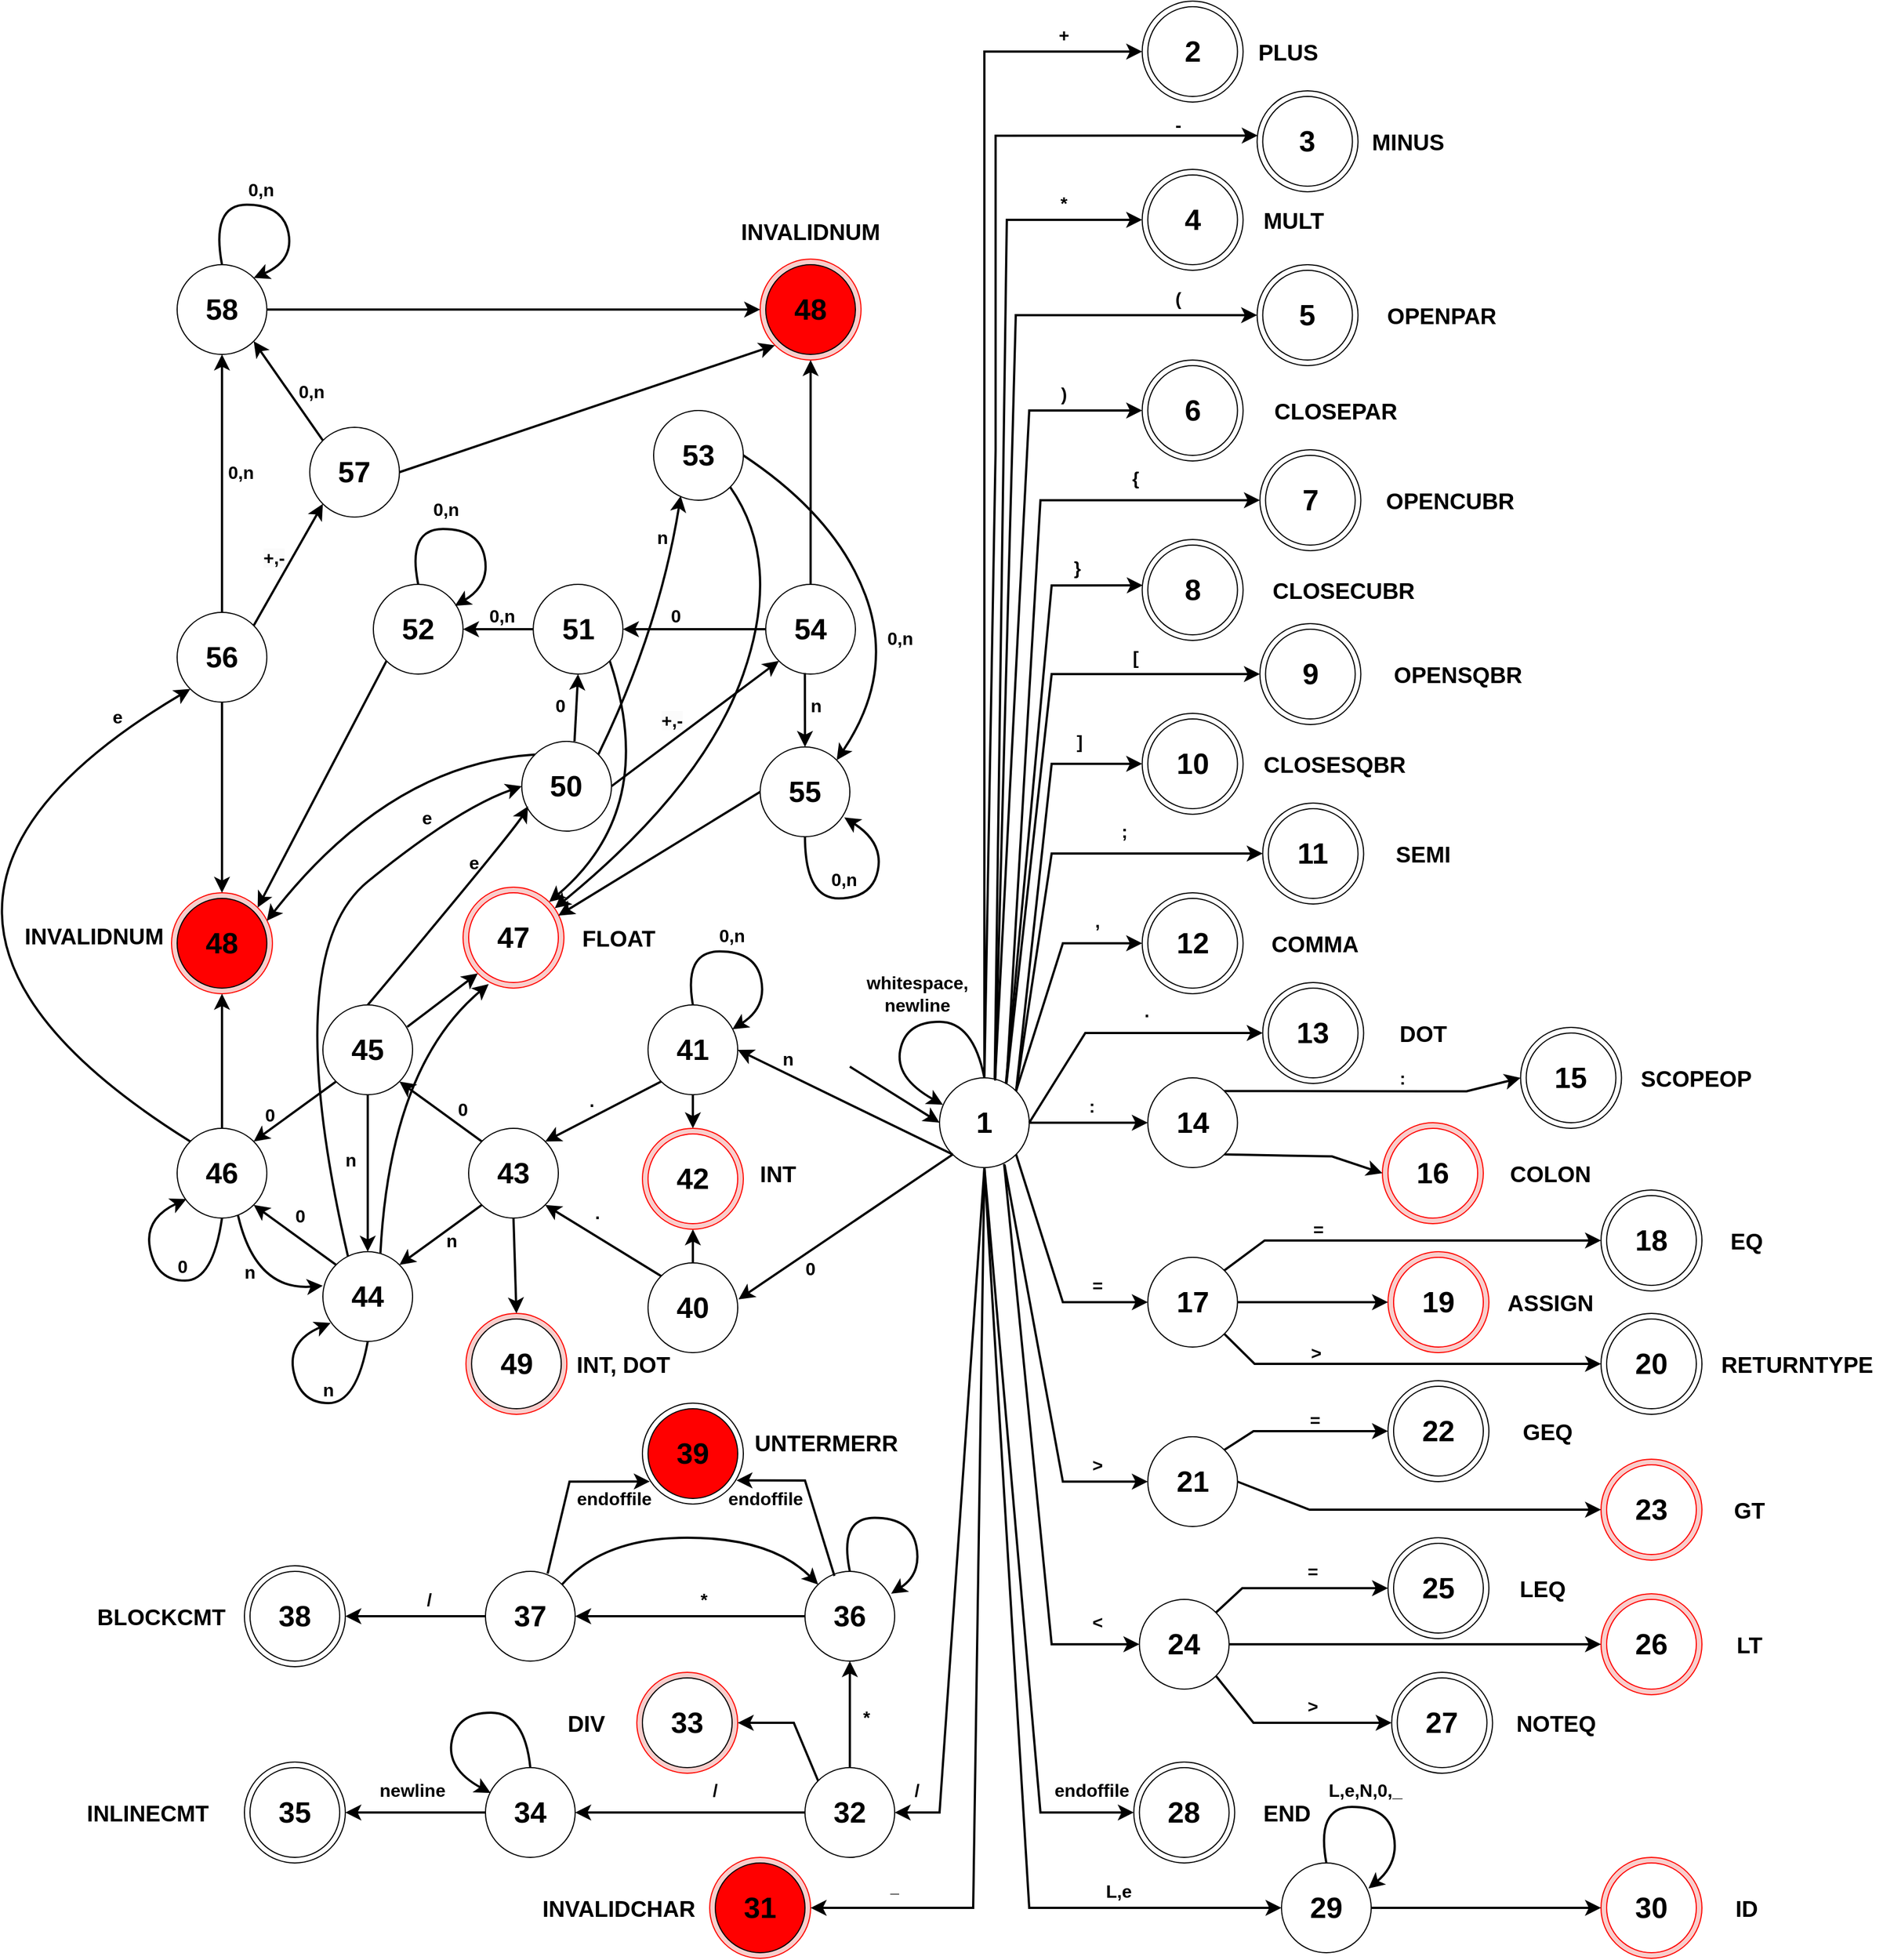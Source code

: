 <mxfile version="20.8.13" type="device"><diagram id="EuUrlhRMjJuuyAw-kMiO" name="Page-1"><mxGraphModel dx="2045" dy="1763" grid="1" gridSize="10" guides="1" tooltips="1" connect="1" arrows="1" fold="1" page="1" pageScale="1" pageWidth="850" pageHeight="1100" math="0" shadow="0"><root><mxCell id="0"/><mxCell id="1" parent="0"/><mxCell id="btHxlW1EN4TO2iCMIrlh-3" value="" style="ellipse;whiteSpace=wrap;html=1;aspect=fixed;fontSize=26;fillColor=#f8cecc;strokeColor=#ff0800;" vertex="1" parent="1"><mxGeometry x="-85" y="1055" width="90" height="90" as="geometry"/></mxCell><mxCell id="f0cNqEt-tNWj4M2BLPDT-24" value="" style="ellipse;whiteSpace=wrap;html=1;aspect=fixed;fontSize=26;" parent="1" vertex="1"><mxGeometry x="710" y="460" width="90" height="90" as="geometry"/></mxCell><mxCell id="f0cNqEt-tNWj4M2BLPDT-14" value="" style="ellipse;whiteSpace=wrap;html=1;aspect=fixed;fontSize=26;fillColor=#f8cecc;strokeColor=#ff0800;" parent="1" vertex="1"><mxGeometry x="515" y="400" width="90" height="90" as="geometry"/></mxCell><mxCell id="f0cNqEt-tNWj4M2BLPDT-6" value="" style="ellipse;whiteSpace=wrap;html=1;aspect=fixed;fontSize=26;" parent="1" vertex="1"><mxGeometry x="638.26" y="315" width="90" height="90" as="geometry"/></mxCell><mxCell id="C09SJ6cZ4R_OQhaW5B3O-47" value="" style="ellipse;whiteSpace=wrap;html=1;aspect=fixed;fontSize=26;" parent="1" vertex="1"><mxGeometry x="408.26" y="275" width="90" height="90" as="geometry"/></mxCell><mxCell id="C09SJ6cZ4R_OQhaW5B3O-46" value="" style="ellipse;whiteSpace=wrap;html=1;aspect=fixed;fontSize=26;" parent="1" vertex="1"><mxGeometry x="300.76" y="195" width="90" height="90" as="geometry"/></mxCell><mxCell id="C09SJ6cZ4R_OQhaW5B3O-45" value="" style="ellipse;whiteSpace=wrap;html=1;aspect=fixed;fontSize=26;" parent="1" vertex="1"><mxGeometry x="408.26" y="115" width="90" height="90" as="geometry"/></mxCell><mxCell id="C09SJ6cZ4R_OQhaW5B3O-44" value="" style="ellipse;whiteSpace=wrap;html=1;aspect=fixed;fontSize=26;" parent="1" vertex="1"><mxGeometry x="300.76" y="35" width="90" height="90" as="geometry"/></mxCell><mxCell id="C09SJ6cZ4R_OQhaW5B3O-43" value="" style="ellipse;whiteSpace=wrap;html=1;aspect=fixed;fontSize=26;" parent="1" vertex="1"><mxGeometry x="405.76" y="-45" width="90" height="90" as="geometry"/></mxCell><mxCell id="C09SJ6cZ4R_OQhaW5B3O-1" value="&lt;font size=&quot;1&quot; style=&quot;&quot;&gt;&lt;b style=&quot;font-size: 26px;&quot;&gt;1&lt;/b&gt;&lt;/font&gt;" style="ellipse;whiteSpace=wrap;html=1;aspect=fixed;" parent="1" vertex="1"><mxGeometry x="120" y="360" width="80" height="80" as="geometry"/></mxCell><mxCell id="C09SJ6cZ4R_OQhaW5B3O-2" value="" style="endArrow=classic;html=1;rounded=0;entryX=0;entryY=0.5;entryDx=0;entryDy=0;jumpSize=6;endSize=8;startSize=8;strokeWidth=2;" parent="1" target="C09SJ6cZ4R_OQhaW5B3O-1" edge="1"><mxGeometry width="50" height="50" relative="1" as="geometry"><mxPoint x="40" y="350" as="sourcePoint"/><mxPoint x="60" y="400" as="targetPoint"/></mxGeometry></mxCell><mxCell id="C09SJ6cZ4R_OQhaW5B3O-3" value="" style="curved=1;endArrow=classic;html=1;rounded=0;strokeWidth=2;startSize=8;endSize=8;jumpSize=6;exitX=0.5;exitY=0;exitDx=0;exitDy=0;entryX=0.038;entryY=0.3;entryDx=0;entryDy=0;entryPerimeter=0;" parent="1" source="C09SJ6cZ4R_OQhaW5B3O-1" target="C09SJ6cZ4R_OQhaW5B3O-1" edge="1"><mxGeometry width="50" height="50" relative="1" as="geometry"><mxPoint x="400" y="430" as="sourcePoint"/><mxPoint x="450" y="380" as="targetPoint"/><Array as="points"><mxPoint x="150" y="310"/><mxPoint x="90" y="310"/><mxPoint x="80" y="360"/></Array></mxGeometry></mxCell><mxCell id="C09SJ6cZ4R_OQhaW5B3O-4" value="&lt;font size=&quot;1&quot; style=&quot;&quot;&gt;&lt;b style=&quot;font-size: 16px;&quot;&gt;whitespace,&lt;br&gt;newline&lt;br&gt;&lt;/b&gt;&lt;/font&gt;" style="text;strokeColor=none;fillColor=none;align=center;verticalAlign=middle;spacingLeft=4;spacingRight=4;overflow=hidden;points=[[0,0.5],[1,0.5]];portConstraint=eastwest;rotatable=0;whiteSpace=wrap;html=1;" parent="1" vertex="1"><mxGeometry x="50" y="260" width="100" height="50" as="geometry"/></mxCell><mxCell id="C09SJ6cZ4R_OQhaW5B3O-8" value="" style="ellipse;whiteSpace=wrap;html=1;aspect=fixed;fontSize=26;" parent="1" vertex="1"><mxGeometry x="300.76" y="-600" width="90" height="90" as="geometry"/></mxCell><mxCell id="C09SJ6cZ4R_OQhaW5B3O-6" value="&lt;font size=&quot;1&quot; style=&quot;&quot;&gt;&lt;b style=&quot;font-size: 26px;&quot;&gt;2&lt;/b&gt;&lt;/font&gt;" style="ellipse;whiteSpace=wrap;html=1;aspect=fixed;" parent="1" vertex="1"><mxGeometry x="305.76" y="-595" width="80" height="80" as="geometry"/></mxCell><mxCell id="C09SJ6cZ4R_OQhaW5B3O-7" value="" style="endArrow=classic;html=1;rounded=0;strokeWidth=2;fontSize=26;startSize=8;endSize=8;jumpSize=6;entryX=0;entryY=0.5;entryDx=0;entryDy=0;exitX=0.5;exitY=0;exitDx=0;exitDy=0;" parent="1" source="C09SJ6cZ4R_OQhaW5B3O-1" target="C09SJ6cZ4R_OQhaW5B3O-8" edge="1"><mxGeometry width="50" height="50" relative="1" as="geometry"><mxPoint x="190" y="350" as="sourcePoint"/><mxPoint x="310" y="-160" as="targetPoint"/><Array as="points"><mxPoint x="160" y="-160"/><mxPoint x="160" y="-555"/></Array></mxGeometry></mxCell><mxCell id="C09SJ6cZ4R_OQhaW5B3O-9" value="&lt;font size=&quot;1&quot; style=&quot;&quot;&gt;&lt;b style=&quot;font-size: 16px;&quot;&gt;+&lt;/b&gt;&lt;/font&gt;" style="text;strokeColor=none;fillColor=none;align=center;verticalAlign=middle;spacingLeft=4;spacingRight=4;overflow=hidden;points=[[0,0.5],[1,0.5]];portConstraint=eastwest;rotatable=0;whiteSpace=wrap;html=1;" parent="1" vertex="1"><mxGeometry x="185.76" y="-585" width="90" height="30" as="geometry"/></mxCell><mxCell id="C09SJ6cZ4R_OQhaW5B3O-10" value="&lt;font size=&quot;1&quot; style=&quot;&quot;&gt;&lt;b style=&quot;font-size: 20px;&quot;&gt;PLUS&lt;/b&gt;&lt;/font&gt;" style="text;strokeColor=none;fillColor=none;align=center;verticalAlign=middle;spacingLeft=4;spacingRight=4;overflow=hidden;points=[[0,0.5],[1,0.5]];portConstraint=eastwest;rotatable=0;whiteSpace=wrap;html=1;" parent="1" vertex="1"><mxGeometry x="385.76" y="-570" width="90" height="30" as="geometry"/></mxCell><mxCell id="C09SJ6cZ4R_OQhaW5B3O-11" value="" style="ellipse;whiteSpace=wrap;html=1;aspect=fixed;fontSize=26;" parent="1" vertex="1"><mxGeometry x="403.26" y="-520" width="90" height="90" as="geometry"/></mxCell><mxCell id="C09SJ6cZ4R_OQhaW5B3O-12" value="&lt;font size=&quot;1&quot; style=&quot;&quot;&gt;&lt;b style=&quot;font-size: 26px;&quot;&gt;3&lt;/b&gt;&lt;/font&gt;" style="ellipse;whiteSpace=wrap;html=1;aspect=fixed;" parent="1" vertex="1"><mxGeometry x="408.26" y="-515" width="80" height="80" as="geometry"/></mxCell><mxCell id="C09SJ6cZ4R_OQhaW5B3O-13" value="" style="endArrow=classic;html=1;rounded=0;strokeWidth=2;fontSize=16;startSize=8;endSize=8;jumpSize=6;entryX=0.006;entryY=0.443;entryDx=0;entryDy=0;entryPerimeter=0;exitX=0.5;exitY=0;exitDx=0;exitDy=0;" parent="1" source="C09SJ6cZ4R_OQhaW5B3O-1" target="C09SJ6cZ4R_OQhaW5B3O-11" edge="1"><mxGeometry width="50" height="50" relative="1" as="geometry"><mxPoint x="170.08" y="122" as="sourcePoint"/><mxPoint x="310" y="-40" as="targetPoint"/><Array as="points"><mxPoint x="170" y="-200"/><mxPoint x="170" y="-480"/></Array></mxGeometry></mxCell><mxCell id="C09SJ6cZ4R_OQhaW5B3O-14" value="&lt;font size=&quot;1&quot; style=&quot;&quot;&gt;&lt;b style=&quot;font-size: 16px;&quot;&gt;-&lt;/b&gt;&lt;/font&gt;" style="text;strokeColor=none;fillColor=none;align=center;verticalAlign=middle;spacingLeft=4;spacingRight=4;overflow=hidden;points=[[0,0.5],[1,0.5]];portConstraint=eastwest;rotatable=0;whiteSpace=wrap;html=1;" parent="1" vertex="1"><mxGeometry x="288.26" y="-505" width="90" height="30" as="geometry"/></mxCell><mxCell id="C09SJ6cZ4R_OQhaW5B3O-15" value="&lt;font size=&quot;1&quot; style=&quot;&quot;&gt;&lt;b style=&quot;font-size: 20px;&quot;&gt;MINUS&lt;/b&gt;&lt;/font&gt;" style="text;strokeColor=none;fillColor=none;align=center;verticalAlign=middle;spacingLeft=4;spacingRight=4;overflow=hidden;points=[[0,0.5],[1,0.5]];portConstraint=eastwest;rotatable=0;whiteSpace=wrap;html=1;" parent="1" vertex="1"><mxGeometry x="493.26" y="-490" width="90" height="30" as="geometry"/></mxCell><mxCell id="C09SJ6cZ4R_OQhaW5B3O-17" value="" style="ellipse;whiteSpace=wrap;html=1;aspect=fixed;fontSize=26;" parent="1" vertex="1"><mxGeometry x="300.76" y="-450" width="90" height="90" as="geometry"/></mxCell><mxCell id="C09SJ6cZ4R_OQhaW5B3O-16" value="&lt;font size=&quot;1&quot; style=&quot;&quot;&gt;&lt;b style=&quot;font-size: 26px;&quot;&gt;4&lt;/b&gt;&lt;/font&gt;" style="ellipse;whiteSpace=wrap;html=1;aspect=fixed;" parent="1" vertex="1"><mxGeometry x="305.76" y="-445" width="80" height="80" as="geometry"/></mxCell><mxCell id="C09SJ6cZ4R_OQhaW5B3O-18" value="&lt;font size=&quot;1&quot; style=&quot;&quot;&gt;&lt;b style=&quot;font-size: 20px;&quot;&gt;MULT&lt;/b&gt;&lt;/font&gt;" style="text;strokeColor=none;fillColor=none;align=center;verticalAlign=middle;spacingLeft=4;spacingRight=4;overflow=hidden;points=[[0,0.5],[1,0.5]];portConstraint=eastwest;rotatable=0;whiteSpace=wrap;html=1;" parent="1" vertex="1"><mxGeometry x="390.76" y="-420" width="90" height="30" as="geometry"/></mxCell><mxCell id="C09SJ6cZ4R_OQhaW5B3O-19" value="" style="endArrow=classic;html=1;rounded=0;strokeWidth=2;fontSize=16;startSize=8;endSize=8;jumpSize=6;exitX=0.615;exitY=0.005;exitDx=0;exitDy=0;entryX=0;entryY=0.5;entryDx=0;entryDy=0;exitPerimeter=0;" parent="1" source="C09SJ6cZ4R_OQhaW5B3O-1" target="C09SJ6cZ4R_OQhaW5B3O-17" edge="1"><mxGeometry width="50" height="50" relative="1" as="geometry"><mxPoint x="179.04" y="124.88" as="sourcePoint"/><mxPoint x="370" y="-130" as="targetPoint"/><Array as="points"><mxPoint x="180" y="-405"/></Array></mxGeometry></mxCell><mxCell id="C09SJ6cZ4R_OQhaW5B3O-20" value="&lt;font size=&quot;1&quot; style=&quot;&quot;&gt;&lt;b style=&quot;font-size: 16px;&quot;&gt;*&lt;/b&gt;&lt;/font&gt;" style="text;strokeColor=none;fillColor=none;align=center;verticalAlign=middle;spacingLeft=4;spacingRight=4;overflow=hidden;points=[[0,0.5],[1,0.5]];portConstraint=eastwest;rotatable=0;whiteSpace=wrap;html=1;" parent="1" vertex="1"><mxGeometry x="185.76" y="-435" width="90" height="30" as="geometry"/></mxCell><mxCell id="C09SJ6cZ4R_OQhaW5B3O-22" value="" style="ellipse;whiteSpace=wrap;html=1;aspect=fixed;fontSize=26;" parent="1" vertex="1"><mxGeometry x="403.26" y="-365" width="90" height="90" as="geometry"/></mxCell><mxCell id="C09SJ6cZ4R_OQhaW5B3O-21" value="&lt;font size=&quot;1&quot; style=&quot;&quot;&gt;&lt;b style=&quot;font-size: 26px;&quot;&gt;5&lt;/b&gt;&lt;/font&gt;" style="ellipse;whiteSpace=wrap;html=1;aspect=fixed;" parent="1" vertex="1"><mxGeometry x="408.26" y="-360" width="80" height="80" as="geometry"/></mxCell><mxCell id="C09SJ6cZ4R_OQhaW5B3O-23" value="&lt;font size=&quot;1&quot; style=&quot;&quot;&gt;&lt;b style=&quot;font-size: 20px;&quot;&gt;OPENPAR&lt;/b&gt;&lt;/font&gt;" style="text;strokeColor=none;fillColor=none;align=center;verticalAlign=middle;spacingLeft=4;spacingRight=4;overflow=hidden;points=[[0,0.5],[1,0.5]];portConstraint=eastwest;rotatable=0;whiteSpace=wrap;html=1;" parent="1" vertex="1"><mxGeometry x="513.26" y="-335" width="110" height="30" as="geometry"/></mxCell><mxCell id="C09SJ6cZ4R_OQhaW5B3O-24" value="" style="endArrow=classic;html=1;rounded=0;strokeWidth=2;fontSize=16;startSize=8;endSize=8;jumpSize=6;entryX=0;entryY=0.5;entryDx=0;entryDy=0;exitX=0.62;exitY=0.03;exitDx=0;exitDy=0;exitPerimeter=0;" parent="1" source="C09SJ6cZ4R_OQhaW5B3O-1" target="C09SJ6cZ4R_OQhaW5B3O-22" edge="1"><mxGeometry width="50" height="50" relative="1" as="geometry"><mxPoint x="188.284" y="131.716" as="sourcePoint"/><mxPoint x="310" y="40" as="targetPoint"/><Array as="points"><mxPoint x="188" y="-320"/></Array></mxGeometry></mxCell><mxCell id="C09SJ6cZ4R_OQhaW5B3O-25" value="&lt;font size=&quot;1&quot; style=&quot;&quot;&gt;&lt;b style=&quot;font-size: 16px;&quot;&gt;(&lt;/b&gt;&lt;/font&gt;" style="text;strokeColor=none;fillColor=none;align=center;verticalAlign=middle;spacingLeft=4;spacingRight=4;overflow=hidden;points=[[0,0.5],[1,0.5]];portConstraint=eastwest;rotatable=0;whiteSpace=wrap;html=1;" parent="1" vertex="1"><mxGeometry x="288.26" y="-350" width="90" height="30" as="geometry"/></mxCell><mxCell id="C09SJ6cZ4R_OQhaW5B3O-27" value="" style="ellipse;whiteSpace=wrap;html=1;aspect=fixed;fontSize=26;" parent="1" vertex="1"><mxGeometry x="300.76" y="-280" width="90" height="90" as="geometry"/></mxCell><mxCell id="C09SJ6cZ4R_OQhaW5B3O-26" value="&lt;font size=&quot;1&quot; style=&quot;&quot;&gt;&lt;b style=&quot;font-size: 26px;&quot;&gt;6&lt;/b&gt;&lt;/font&gt;" style="ellipse;whiteSpace=wrap;html=1;aspect=fixed;" parent="1" vertex="1"><mxGeometry x="305.76" y="-275" width="80" height="80" as="geometry"/></mxCell><mxCell id="C09SJ6cZ4R_OQhaW5B3O-28" value="" style="endArrow=classic;html=1;rounded=0;strokeWidth=2;fontSize=16;startSize=8;endSize=8;jumpSize=6;entryX=0;entryY=0.5;entryDx=0;entryDy=0;exitX=0.62;exitY=0.013;exitDx=0;exitDy=0;exitPerimeter=0;" parent="1" source="C09SJ6cZ4R_OQhaW5B3O-1" target="C09SJ6cZ4R_OQhaW5B3O-27" edge="1"><mxGeometry width="50" height="50" relative="1" as="geometry"><mxPoint x="188.284" y="131.716" as="sourcePoint"/><mxPoint x="295.76" y="-80" as="targetPoint"/><Array as="points"><mxPoint x="200" y="-235"/></Array></mxGeometry></mxCell><mxCell id="C09SJ6cZ4R_OQhaW5B3O-30" value="&lt;font size=&quot;1&quot; style=&quot;&quot;&gt;&lt;b style=&quot;font-size: 20px;&quot;&gt;CLOSEPAR&lt;/b&gt;&lt;/font&gt;" style="text;strokeColor=none;fillColor=none;align=center;verticalAlign=middle;spacingLeft=4;spacingRight=4;overflow=hidden;points=[[0,0.5],[1,0.5]];portConstraint=eastwest;rotatable=0;whiteSpace=wrap;html=1;" parent="1" vertex="1"><mxGeometry x="410.76" y="-250" width="125" height="30" as="geometry"/></mxCell><mxCell id="C09SJ6cZ4R_OQhaW5B3O-31" value="&lt;font size=&quot;1&quot; style=&quot;&quot;&gt;&lt;b style=&quot;font-size: 16px;&quot;&gt;)&lt;/b&gt;&lt;/font&gt;" style="text;strokeColor=none;fillColor=none;align=center;verticalAlign=middle;spacingLeft=4;spacingRight=4;overflow=hidden;points=[[0,0.5],[1,0.5]];portConstraint=eastwest;rotatable=0;whiteSpace=wrap;html=1;" parent="1" vertex="1"><mxGeometry x="185.76" y="-265" width="90" height="30" as="geometry"/></mxCell><mxCell id="C09SJ6cZ4R_OQhaW5B3O-34" value="" style="ellipse;whiteSpace=wrap;html=1;aspect=fixed;fontSize=26;" parent="1" vertex="1"><mxGeometry x="405.76" y="-200" width="90" height="90" as="geometry"/></mxCell><mxCell id="C09SJ6cZ4R_OQhaW5B3O-32" value="&lt;font size=&quot;1&quot; style=&quot;&quot;&gt;&lt;b style=&quot;font-size: 26px;&quot;&gt;7&lt;/b&gt;&lt;/font&gt;" style="ellipse;whiteSpace=wrap;html=1;aspect=fixed;" parent="1" vertex="1"><mxGeometry x="410.76" y="-195" width="80" height="80" as="geometry"/></mxCell><mxCell id="C09SJ6cZ4R_OQhaW5B3O-35" value="" style="ellipse;whiteSpace=wrap;html=1;aspect=fixed;fontSize=26;" parent="1" vertex="1"><mxGeometry x="300.76" y="-120" width="90" height="90" as="geometry"/></mxCell><mxCell id="C09SJ6cZ4R_OQhaW5B3O-33" value="&lt;font size=&quot;1&quot; style=&quot;&quot;&gt;&lt;b style=&quot;font-size: 26px;&quot;&gt;8&lt;/b&gt;&lt;/font&gt;" style="ellipse;whiteSpace=wrap;html=1;aspect=fixed;" parent="1" vertex="1"><mxGeometry x="305.76" y="-115" width="80" height="80" as="geometry"/></mxCell><mxCell id="C09SJ6cZ4R_OQhaW5B3O-36" value="&lt;font size=&quot;1&quot; style=&quot;&quot;&gt;&lt;b style=&quot;font-size: 20px;&quot;&gt;OPENCUBR&lt;/b&gt;&lt;/font&gt;" style="text;strokeColor=none;fillColor=none;align=center;verticalAlign=middle;spacingLeft=4;spacingRight=4;overflow=hidden;points=[[0,0.5],[1,0.5]];portConstraint=eastwest;rotatable=0;whiteSpace=wrap;html=1;" parent="1" vertex="1"><mxGeometry x="513.26" y="-170" width="125" height="30" as="geometry"/></mxCell><mxCell id="C09SJ6cZ4R_OQhaW5B3O-37" value="&lt;font size=&quot;1&quot; style=&quot;&quot;&gt;&lt;b style=&quot;font-size: 20px;&quot;&gt;CLOSECUBR&lt;/b&gt;&lt;/font&gt;" style="text;strokeColor=none;fillColor=none;align=center;verticalAlign=middle;spacingLeft=4;spacingRight=4;overflow=hidden;points=[[0,0.5],[1,0.5]];portConstraint=eastwest;rotatable=0;whiteSpace=wrap;html=1;" parent="1" vertex="1"><mxGeometry x="410.76" y="-90" width="139.24" height="30" as="geometry"/></mxCell><mxCell id="C09SJ6cZ4R_OQhaW5B3O-38" value="&lt;font size=&quot;1&quot; style=&quot;&quot;&gt;&lt;b style=&quot;font-size: 26px;&quot;&gt;9&lt;/b&gt;&lt;/font&gt;" style="ellipse;whiteSpace=wrap;html=1;aspect=fixed;" parent="1" vertex="1"><mxGeometry x="410.76" y="-40" width="80" height="80" as="geometry"/></mxCell><mxCell id="C09SJ6cZ4R_OQhaW5B3O-39" value="&lt;font size=&quot;1&quot; style=&quot;&quot;&gt;&lt;b style=&quot;font-size: 26px;&quot;&gt;10&lt;/b&gt;&lt;/font&gt;" style="ellipse;whiteSpace=wrap;html=1;aspect=fixed;" parent="1" vertex="1"><mxGeometry x="305.76" y="40" width="80" height="80" as="geometry"/></mxCell><mxCell id="C09SJ6cZ4R_OQhaW5B3O-40" value="&lt;font size=&quot;1&quot; style=&quot;&quot;&gt;&lt;b style=&quot;font-size: 26px;&quot;&gt;11&lt;/b&gt;&lt;/font&gt;" style="ellipse;whiteSpace=wrap;html=1;aspect=fixed;" parent="1" vertex="1"><mxGeometry x="413.26" y="120" width="80" height="80" as="geometry"/></mxCell><mxCell id="C09SJ6cZ4R_OQhaW5B3O-41" value="&lt;font size=&quot;1&quot; style=&quot;&quot;&gt;&lt;b style=&quot;font-size: 26px;&quot;&gt;12&lt;/b&gt;&lt;/font&gt;" style="ellipse;whiteSpace=wrap;html=1;aspect=fixed;" parent="1" vertex="1"><mxGeometry x="305.76" y="200" width="80" height="80" as="geometry"/></mxCell><mxCell id="C09SJ6cZ4R_OQhaW5B3O-42" value="&lt;font size=&quot;1&quot; style=&quot;&quot;&gt;&lt;b style=&quot;font-size: 26px;&quot;&gt;13&lt;/b&gt;&lt;/font&gt;" style="ellipse;whiteSpace=wrap;html=1;aspect=fixed;" parent="1" vertex="1"><mxGeometry x="413.26" y="280" width="80" height="80" as="geometry"/></mxCell><mxCell id="C09SJ6cZ4R_OQhaW5B3O-49" value="" style="endArrow=classic;html=1;rounded=0;strokeWidth=2;fontSize=16;startSize=8;endSize=8;jumpSize=6;entryX=0;entryY=0.5;entryDx=0;entryDy=0;" parent="1" target="C09SJ6cZ4R_OQhaW5B3O-34" edge="1"><mxGeometry width="50" height="50" relative="1" as="geometry"><mxPoint x="180" y="360" as="sourcePoint"/><mxPoint x="260" as="targetPoint"/><Array as="points"><mxPoint x="210" y="-155"/></Array></mxGeometry></mxCell><mxCell id="C09SJ6cZ4R_OQhaW5B3O-51" value="" style="endArrow=classic;html=1;rounded=0;strokeWidth=2;fontSize=16;startSize=8;endSize=8;jumpSize=6;entryX=0.006;entryY=0.454;entryDx=0;entryDy=0;entryPerimeter=0;exitX=0.74;exitY=0.06;exitDx=0;exitDy=0;exitPerimeter=0;" parent="1" source="C09SJ6cZ4R_OQhaW5B3O-1" target="C09SJ6cZ4R_OQhaW5B3O-35" edge="1"><mxGeometry width="50" height="50" relative="1" as="geometry"><mxPoint x="188.284" y="131.716" as="sourcePoint"/><mxPoint x="290" y="-40" as="targetPoint"/><Array as="points"><mxPoint x="220" y="-79"/></Array></mxGeometry></mxCell><mxCell id="C09SJ6cZ4R_OQhaW5B3O-52" value="" style="endArrow=classic;html=1;rounded=0;strokeWidth=2;fontSize=16;startSize=8;endSize=8;jumpSize=6;entryX=0;entryY=0.5;entryDx=0;entryDy=0;exitX=0.745;exitY=0.07;exitDx=0;exitDy=0;exitPerimeter=0;" parent="1" source="C09SJ6cZ4R_OQhaW5B3O-1" target="C09SJ6cZ4R_OQhaW5B3O-43" edge="1"><mxGeometry width="50" height="50" relative="1" as="geometry"><mxPoint x="195.04" y="140" as="sourcePoint"/><mxPoint x="240" y="-170" as="targetPoint"/><Array as="points"><mxPoint x="220"/></Array></mxGeometry></mxCell><mxCell id="C09SJ6cZ4R_OQhaW5B3O-53" value="" style="endArrow=classic;html=1;rounded=0;strokeWidth=2;fontSize=16;startSize=8;endSize=8;jumpSize=6;entryX=0;entryY=0.5;entryDx=0;entryDy=0;exitX=1;exitY=0;exitDx=0;exitDy=0;" parent="1" source="C09SJ6cZ4R_OQhaW5B3O-1" target="C09SJ6cZ4R_OQhaW5B3O-44" edge="1"><mxGeometry width="50" height="50" relative="1" as="geometry"><mxPoint x="195.84" y="141.04" as="sourcePoint"/><mxPoint x="260" y="60" as="targetPoint"/><Array as="points"><mxPoint x="220" y="80"/></Array></mxGeometry></mxCell><mxCell id="C09SJ6cZ4R_OQhaW5B3O-54" value="" style="endArrow=classic;html=1;rounded=0;strokeWidth=2;fontSize=16;startSize=8;endSize=8;jumpSize=6;entryX=0;entryY=0.5;entryDx=0;entryDy=0;exitX=1;exitY=0;exitDx=0;exitDy=0;" parent="1" source="C09SJ6cZ4R_OQhaW5B3O-1" target="C09SJ6cZ4R_OQhaW5B3O-45" edge="1"><mxGeometry width="50" height="50" relative="1" as="geometry"><mxPoint x="220" y="160" as="sourcePoint"/><mxPoint x="260" y="110" as="targetPoint"/><Array as="points"><mxPoint x="220" y="160"/></Array></mxGeometry></mxCell><mxCell id="C09SJ6cZ4R_OQhaW5B3O-55" value="" style="endArrow=classic;html=1;rounded=0;strokeWidth=2;fontSize=16;startSize=8;endSize=8;jumpSize=6;entryX=0;entryY=0.5;entryDx=0;entryDy=0;exitX=1;exitY=0;exitDx=0;exitDy=0;" parent="1" source="C09SJ6cZ4R_OQhaW5B3O-1" target="C09SJ6cZ4R_OQhaW5B3O-46" edge="1"><mxGeometry width="50" height="50" relative="1" as="geometry"><mxPoint x="200" y="160" as="sourcePoint"/><mxPoint x="260" y="110" as="targetPoint"/><Array as="points"><mxPoint x="230" y="240"/></Array></mxGeometry></mxCell><mxCell id="C09SJ6cZ4R_OQhaW5B3O-56" value="" style="endArrow=classic;html=1;rounded=0;strokeWidth=2;fontSize=16;startSize=8;endSize=8;jumpSize=6;entryX=0;entryY=0.5;entryDx=0;entryDy=0;exitX=1;exitY=0.5;exitDx=0;exitDy=0;" parent="1" source="C09SJ6cZ4R_OQhaW5B3O-1" target="C09SJ6cZ4R_OQhaW5B3O-47" edge="1"><mxGeometry width="50" height="50" relative="1" as="geometry"><mxPoint x="197.76" y="173.44" as="sourcePoint"/><mxPoint x="260" y="200" as="targetPoint"/><Array as="points"><mxPoint x="250" y="320"/></Array></mxGeometry></mxCell><mxCell id="C09SJ6cZ4R_OQhaW5B3O-57" value="&lt;font size=&quot;1&quot; style=&quot;&quot;&gt;&lt;b style=&quot;font-size: 20px;&quot;&gt;OPENSQBR&lt;/b&gt;&lt;/font&gt;" style="text;strokeColor=none;fillColor=none;align=center;verticalAlign=middle;spacingLeft=4;spacingRight=4;overflow=hidden;points=[[0,0.5],[1,0.5]];portConstraint=eastwest;rotatable=0;whiteSpace=wrap;html=1;" parent="1" vertex="1"><mxGeometry x="513.26" y="-15" width="139.24" height="30" as="geometry"/></mxCell><mxCell id="C09SJ6cZ4R_OQhaW5B3O-58" value="&lt;font size=&quot;1&quot; style=&quot;&quot;&gt;&lt;b style=&quot;font-size: 20px;&quot;&gt;CLOSESQBR&lt;/b&gt;&lt;/font&gt;" style="text;strokeColor=none;fillColor=none;align=center;verticalAlign=middle;spacingLeft=4;spacingRight=4;overflow=hidden;points=[[0,0.5],[1,0.5]];portConstraint=eastwest;rotatable=0;whiteSpace=wrap;html=1;" parent="1" vertex="1"><mxGeometry x="403.26" y="65" width="139.24" height="30" as="geometry"/></mxCell><mxCell id="C09SJ6cZ4R_OQhaW5B3O-59" value="&lt;font size=&quot;1&quot; style=&quot;&quot;&gt;&lt;b style=&quot;font-size: 20px;&quot;&gt;SEMI&lt;/b&gt;&lt;/font&gt;" style="text;strokeColor=none;fillColor=none;align=center;verticalAlign=middle;spacingLeft=4;spacingRight=4;overflow=hidden;points=[[0,0.5],[1,0.5]];portConstraint=eastwest;rotatable=0;whiteSpace=wrap;html=1;" parent="1" vertex="1"><mxGeometry x="513.26" y="145" width="76.74" height="30" as="geometry"/></mxCell><mxCell id="C09SJ6cZ4R_OQhaW5B3O-61" value="&lt;font size=&quot;1&quot; style=&quot;&quot;&gt;&lt;b style=&quot;font-size: 20px;&quot;&gt;COMMA&lt;/b&gt;&lt;/font&gt;" style="text;strokeColor=none;fillColor=none;align=center;verticalAlign=middle;spacingLeft=4;spacingRight=4;overflow=hidden;points=[[0,0.5],[1,0.5]];portConstraint=eastwest;rotatable=0;whiteSpace=wrap;html=1;" parent="1" vertex="1"><mxGeometry x="409.89" y="225" width="90.11" height="30" as="geometry"/></mxCell><mxCell id="C09SJ6cZ4R_OQhaW5B3O-62" value="&lt;font size=&quot;1&quot; style=&quot;&quot;&gt;&lt;b style=&quot;font-size: 20px;&quot;&gt;DOT&lt;/b&gt;&lt;/font&gt;" style="text;strokeColor=none;fillColor=none;align=center;verticalAlign=middle;spacingLeft=4;spacingRight=4;overflow=hidden;points=[[0,0.5],[1,0.5]];portConstraint=eastwest;rotatable=0;whiteSpace=wrap;html=1;" parent="1" vertex="1"><mxGeometry x="513.26" y="305" width="76.74" height="30" as="geometry"/></mxCell><mxCell id="C09SJ6cZ4R_OQhaW5B3O-63" value="&lt;span style=&quot;font-size: 16px;&quot;&gt;&lt;b&gt;{&lt;/b&gt;&lt;/span&gt;" style="text;strokeColor=none;fillColor=none;align=center;verticalAlign=middle;spacingLeft=4;spacingRight=4;overflow=hidden;points=[[0,0.5],[1,0.5]];portConstraint=eastwest;rotatable=0;whiteSpace=wrap;html=1;" parent="1" vertex="1"><mxGeometry x="250" y="-190" width="90" height="30" as="geometry"/></mxCell><mxCell id="C09SJ6cZ4R_OQhaW5B3O-64" value="&lt;span style=&quot;font-size: 16px;&quot;&gt;&lt;b&gt;}&lt;/b&gt;&lt;/span&gt;" style="text;strokeColor=none;fillColor=none;align=center;verticalAlign=middle;spacingLeft=4;spacingRight=4;overflow=hidden;points=[[0,0.5],[1,0.5]];portConstraint=eastwest;rotatable=0;whiteSpace=wrap;html=1;" parent="1" vertex="1"><mxGeometry x="198.26" y="-110" width="90" height="30" as="geometry"/></mxCell><mxCell id="C09SJ6cZ4R_OQhaW5B3O-65" value="&lt;span style=&quot;font-size: 16px;&quot;&gt;&lt;b&gt;[&lt;/b&gt;&lt;/span&gt;" style="text;strokeColor=none;fillColor=none;align=center;verticalAlign=middle;spacingLeft=4;spacingRight=4;overflow=hidden;points=[[0,0.5],[1,0.5]];portConstraint=eastwest;rotatable=0;whiteSpace=wrap;html=1;" parent="1" vertex="1"><mxGeometry x="250" y="-30" width="90" height="30" as="geometry"/></mxCell><mxCell id="C09SJ6cZ4R_OQhaW5B3O-66" value="&lt;span style=&quot;font-size: 16px;&quot;&gt;&lt;b&gt;]&lt;/b&gt;&lt;/span&gt;" style="text;strokeColor=none;fillColor=none;align=center;verticalAlign=middle;spacingLeft=4;spacingRight=4;overflow=hidden;points=[[0,0.5],[1,0.5]];portConstraint=eastwest;rotatable=0;whiteSpace=wrap;html=1;" parent="1" vertex="1"><mxGeometry x="200" y="45" width="90" height="30" as="geometry"/></mxCell><mxCell id="C09SJ6cZ4R_OQhaW5B3O-67" value="&lt;span style=&quot;font-size: 16px;&quot;&gt;&lt;b&gt;;&lt;/b&gt;&lt;/span&gt;" style="text;strokeColor=none;fillColor=none;align=center;verticalAlign=middle;spacingLeft=4;spacingRight=4;overflow=hidden;points=[[0,0.5],[1,0.5]];portConstraint=eastwest;rotatable=0;whiteSpace=wrap;html=1;" parent="1" vertex="1"><mxGeometry x="240" y="125" width="90" height="30" as="geometry"/></mxCell><mxCell id="C09SJ6cZ4R_OQhaW5B3O-68" value="&lt;span style=&quot;font-size: 16px;&quot;&gt;&lt;b&gt;,&lt;/b&gt;&lt;/span&gt;" style="text;strokeColor=none;fillColor=none;align=center;verticalAlign=middle;spacingLeft=4;spacingRight=4;overflow=hidden;points=[[0,0.5],[1,0.5]];portConstraint=eastwest;rotatable=0;whiteSpace=wrap;html=1;" parent="1" vertex="1"><mxGeometry x="215.76" y="205" width="90" height="30" as="geometry"/></mxCell><mxCell id="C09SJ6cZ4R_OQhaW5B3O-69" value="&lt;span style=&quot;font-size: 16px;&quot;&gt;&lt;b&gt;.&lt;/b&gt;&lt;/span&gt;" style="text;strokeColor=none;fillColor=none;align=center;verticalAlign=middle;spacingLeft=4;spacingRight=4;overflow=hidden;points=[[0,0.5],[1,0.5]];portConstraint=eastwest;rotatable=0;whiteSpace=wrap;html=1;" parent="1" vertex="1"><mxGeometry x="260" y="285" width="90" height="30" as="geometry"/></mxCell><mxCell id="f0cNqEt-tNWj4M2BLPDT-2" value="&lt;font size=&quot;1&quot; style=&quot;&quot;&gt;&lt;b style=&quot;font-size: 26px;&quot;&gt;14&lt;/b&gt;&lt;/font&gt;" style="ellipse;whiteSpace=wrap;html=1;aspect=fixed;" parent="1" vertex="1"><mxGeometry x="305.76" y="360" width="80" height="80" as="geometry"/></mxCell><mxCell id="f0cNqEt-tNWj4M2BLPDT-4" value="" style="endArrow=classic;html=1;rounded=0;strokeWidth=2;fontSize=16;startSize=8;endSize=8;jumpSize=6;entryX=0;entryY=0.5;entryDx=0;entryDy=0;exitX=1;exitY=0.5;exitDx=0;exitDy=0;" parent="1" source="C09SJ6cZ4R_OQhaW5B3O-1" target="f0cNqEt-tNWj4M2BLPDT-2" edge="1"><mxGeometry width="50" height="50" relative="1" as="geometry"><mxPoint x="405.76" y="464.8" as="sourcePoint"/><mxPoint x="635.06" y="420" as="targetPoint"/><Array as="points"><mxPoint x="220" y="400"/></Array></mxGeometry></mxCell><mxCell id="f0cNqEt-tNWj4M2BLPDT-5" value="&lt;font size=&quot;1&quot; style=&quot;&quot;&gt;&lt;b style=&quot;font-size: 26px;&quot;&gt;15&lt;/b&gt;&lt;/font&gt;" style="ellipse;whiteSpace=wrap;html=1;aspect=fixed;" parent="1" vertex="1"><mxGeometry x="643.26" y="320" width="80" height="80" as="geometry"/></mxCell><mxCell id="f0cNqEt-tNWj4M2BLPDT-8" value="" style="endArrow=classic;html=1;rounded=0;strokeWidth=2;fontSize=16;startSize=8;endSize=8;jumpSize=6;exitX=1;exitY=0;exitDx=0;exitDy=0;entryX=0;entryY=0.5;entryDx=0;entryDy=0;" parent="1" source="f0cNqEt-tNWj4M2BLPDT-2" target="f0cNqEt-tNWj4M2BLPDT-6" edge="1"><mxGeometry width="50" height="50" relative="1" as="geometry"><mxPoint x="360.7" y="464.8" as="sourcePoint"/><mxPoint x="620" y="360" as="targetPoint"/><Array as="points"><mxPoint x="590" y="372"/></Array></mxGeometry></mxCell><mxCell id="f0cNqEt-tNWj4M2BLPDT-10" value="&lt;font size=&quot;1&quot; style=&quot;&quot;&gt;&lt;b style=&quot;font-size: 26px;&quot;&gt;16&lt;/b&gt;&lt;/font&gt;" style="ellipse;whiteSpace=wrap;html=1;aspect=fixed;strokeColor=#ff0000;" parent="1" vertex="1"><mxGeometry x="520" y="405" width="80" height="80" as="geometry"/></mxCell><mxCell id="f0cNqEt-tNWj4M2BLPDT-13" value="" style="endArrow=classic;html=1;rounded=0;strokeWidth=2;fontSize=16;startSize=8;endSize=8;jumpSize=6;exitX=1;exitY=1;exitDx=0;exitDy=0;entryX=0;entryY=0.5;entryDx=0;entryDy=0;" parent="1" source="f0cNqEt-tNWj4M2BLPDT-2" target="f0cNqEt-tNWj4M2BLPDT-14" edge="1"><mxGeometry width="50" height="50" relative="1" as="geometry"><mxPoint x="250.784" y="471.716" as="sourcePoint"/><mxPoint x="470" y="450" as="targetPoint"/><Array as="points"><mxPoint x="470" y="430"/></Array></mxGeometry></mxCell><mxCell id="f0cNqEt-tNWj4M2BLPDT-15" value="&lt;span style=&quot;font-size: 16px;&quot;&gt;&lt;b&gt;:&lt;/b&gt;&lt;/span&gt;" style="text;strokeColor=none;fillColor=none;align=center;verticalAlign=middle;spacingLeft=4;spacingRight=4;overflow=hidden;points=[[0,0.5],[1,0.5]];portConstraint=eastwest;rotatable=0;whiteSpace=wrap;html=1;" parent="1" vertex="1"><mxGeometry x="488.26" y="345" width="90" height="30" as="geometry"/></mxCell><mxCell id="f0cNqEt-tNWj4M2BLPDT-16" value="&lt;span style=&quot;font-size: 16px;&quot;&gt;&lt;b&gt;:&lt;/b&gt;&lt;/span&gt;" style="text;strokeColor=none;fillColor=none;align=center;verticalAlign=middle;spacingLeft=4;spacingRight=4;overflow=hidden;points=[[0,0.5],[1,0.5]];portConstraint=eastwest;rotatable=0;whiteSpace=wrap;html=1;" parent="1" vertex="1"><mxGeometry x="210.76" y="370" width="90" height="30" as="geometry"/></mxCell><mxCell id="f0cNqEt-tNWj4M2BLPDT-17" value="&lt;font size=&quot;1&quot; style=&quot;&quot;&gt;&lt;b style=&quot;font-size: 20px;&quot;&gt;SCOPEOP&lt;br&gt;&lt;/b&gt;&lt;/font&gt;" style="text;strokeColor=none;fillColor=none;align=center;verticalAlign=middle;spacingLeft=4;spacingRight=4;overflow=hidden;points=[[0,0.5],[1,0.5]];portConstraint=eastwest;rotatable=0;whiteSpace=wrap;html=1;" parent="1" vertex="1"><mxGeometry x="740" y="345" width="110" height="30" as="geometry"/></mxCell><mxCell id="f0cNqEt-tNWj4M2BLPDT-18" value="&lt;font size=&quot;1&quot; style=&quot;&quot;&gt;&lt;b style=&quot;font-size: 20px;&quot;&gt;COLON&lt;/b&gt;&lt;/font&gt;" style="text;strokeColor=none;fillColor=none;align=center;verticalAlign=middle;spacingLeft=4;spacingRight=4;overflow=hidden;points=[[0,0.5],[1,0.5]];portConstraint=eastwest;rotatable=0;whiteSpace=wrap;html=1;" parent="1" vertex="1"><mxGeometry x="620" y="430" width="90" height="30" as="geometry"/></mxCell><mxCell id="f0cNqEt-tNWj4M2BLPDT-19" value="&lt;font size=&quot;1&quot; style=&quot;&quot;&gt;&lt;b style=&quot;font-size: 26px;&quot;&gt;17&lt;/b&gt;&lt;/font&gt;" style="ellipse;whiteSpace=wrap;html=1;aspect=fixed;" parent="1" vertex="1"><mxGeometry x="305.76" y="520" width="80" height="80" as="geometry"/></mxCell><mxCell id="f0cNqEt-tNWj4M2BLPDT-20" value="" style="endArrow=classic;html=1;rounded=0;strokeWidth=2;fontSize=16;startSize=8;endSize=8;jumpSize=6;entryX=0;entryY=0.5;entryDx=0;entryDy=0;exitX=1;exitY=1;exitDx=0;exitDy=0;" parent="1" source="C09SJ6cZ4R_OQhaW5B3O-1" target="f0cNqEt-tNWj4M2BLPDT-19" edge="1"><mxGeometry width="50" height="50" relative="1" as="geometry"><mxPoint x="198.284" y="381.716" as="sourcePoint"/><mxPoint x="315.76" y="410" as="targetPoint"/><Array as="points"><mxPoint x="230" y="560"/></Array></mxGeometry></mxCell><mxCell id="f0cNqEt-tNWj4M2BLPDT-21" value="&lt;span style=&quot;font-size: 16px;&quot;&gt;&lt;b&gt;=&lt;/b&gt;&lt;/span&gt;" style="text;strokeColor=none;fillColor=none;align=center;verticalAlign=middle;spacingLeft=4;spacingRight=4;overflow=hidden;points=[[0,0.5],[1,0.5]];portConstraint=eastwest;rotatable=0;whiteSpace=wrap;html=1;" parent="1" vertex="1"><mxGeometry x="215.76" y="530" width="90" height="30" as="geometry"/></mxCell><mxCell id="f0cNqEt-tNWj4M2BLPDT-22" value="" style="endArrow=classic;html=1;rounded=0;strokeWidth=2;fontSize=16;startSize=8;endSize=8;jumpSize=6;exitX=1;exitY=0;exitDx=0;exitDy=0;entryX=0;entryY=0.5;entryDx=0;entryDy=0;" parent="1" source="f0cNqEt-tNWj4M2BLPDT-19" target="f0cNqEt-tNWj4M2BLPDT-24" edge="1"><mxGeometry width="50" height="50" relative="1" as="geometry"><mxPoint x="408.264" y="535.716" as="sourcePoint"/><mxPoint x="670" y="520" as="targetPoint"/><Array as="points"><mxPoint x="410" y="505"/></Array></mxGeometry></mxCell><mxCell id="f0cNqEt-tNWj4M2BLPDT-23" value="&lt;font size=&quot;1&quot; style=&quot;&quot;&gt;&lt;b style=&quot;font-size: 26px;&quot;&gt;18&lt;/b&gt;&lt;/font&gt;" style="ellipse;whiteSpace=wrap;html=1;aspect=fixed;" parent="1" vertex="1"><mxGeometry x="715" y="465" width="80" height="80" as="geometry"/></mxCell><mxCell id="f0cNqEt-tNWj4M2BLPDT-26" value="" style="ellipse;whiteSpace=wrap;html=1;aspect=fixed;fontSize=26;fillColor=#f8cecc;strokeColor=#ff0800;" parent="1" vertex="1"><mxGeometry x="520" y="515" width="90" height="90" as="geometry"/></mxCell><mxCell id="f0cNqEt-tNWj4M2BLPDT-27" value="&lt;font size=&quot;1&quot; style=&quot;&quot;&gt;&lt;b style=&quot;font-size: 26px;&quot;&gt;19&lt;/b&gt;&lt;/font&gt;" style="ellipse;whiteSpace=wrap;html=1;aspect=fixed;strokeColor=#ff0000;" parent="1" vertex="1"><mxGeometry x="525" y="520" width="80" height="80" as="geometry"/></mxCell><mxCell id="f0cNqEt-tNWj4M2BLPDT-28" value="" style="ellipse;whiteSpace=wrap;html=1;aspect=fixed;fontSize=26;" parent="1" vertex="1"><mxGeometry x="710" y="570" width="90" height="90" as="geometry"/></mxCell><mxCell id="f0cNqEt-tNWj4M2BLPDT-29" value="&lt;font size=&quot;1&quot; style=&quot;&quot;&gt;&lt;b style=&quot;font-size: 26px;&quot;&gt;20&lt;/b&gt;&lt;/font&gt;" style="ellipse;whiteSpace=wrap;html=1;aspect=fixed;" parent="1" vertex="1"><mxGeometry x="715" y="575" width="80" height="80" as="geometry"/></mxCell><mxCell id="f0cNqEt-tNWj4M2BLPDT-30" value="" style="endArrow=classic;html=1;rounded=0;strokeWidth=2;fontSize=16;startSize=8;endSize=8;jumpSize=6;exitX=1;exitY=1;exitDx=0;exitDy=0;entryX=0;entryY=0.5;entryDx=0;entryDy=0;" parent="1" source="f0cNqEt-tNWj4M2BLPDT-19" target="f0cNqEt-tNWj4M2BLPDT-28" edge="1"><mxGeometry width="50" height="50" relative="1" as="geometry"><mxPoint x="365.284" y="656.716" as="sourcePoint"/><mxPoint x="701.24" y="630" as="targetPoint"/><Array as="points"><mxPoint x="401" y="615"/></Array></mxGeometry></mxCell><mxCell id="f0cNqEt-tNWj4M2BLPDT-31" value="" style="endArrow=classic;html=1;rounded=0;strokeWidth=2;fontSize=16;startSize=8;endSize=8;jumpSize=6;exitX=1;exitY=0.5;exitDx=0;exitDy=0;entryX=0;entryY=0.5;entryDx=0;entryDy=0;" parent="1" source="f0cNqEt-tNWj4M2BLPDT-19" target="f0cNqEt-tNWj4M2BLPDT-26" edge="1"><mxGeometry width="50" height="50" relative="1" as="geometry"><mxPoint x="374.044" y="550.004" as="sourcePoint"/><mxPoint x="515.0" y="566.72" as="targetPoint"/><Array as="points"/></mxGeometry></mxCell><mxCell id="f0cNqEt-tNWj4M2BLPDT-32" value="&lt;span style=&quot;font-size: 16px;&quot;&gt;&lt;b&gt;=&lt;/b&gt;&lt;/span&gt;" style="text;strokeColor=none;fillColor=none;align=center;verticalAlign=middle;spacingLeft=4;spacingRight=4;overflow=hidden;points=[[0,0.5],[1,0.5]];portConstraint=eastwest;rotatable=0;whiteSpace=wrap;html=1;" parent="1" vertex="1"><mxGeometry x="413.26" y="480" width="90" height="30" as="geometry"/></mxCell><mxCell id="f0cNqEt-tNWj4M2BLPDT-33" value="&lt;span style=&quot;font-size: 16px;&quot;&gt;&lt;b&gt;&amp;gt;&lt;/b&gt;&lt;/span&gt;" style="text;strokeColor=none;fillColor=none;align=center;verticalAlign=middle;spacingLeft=4;spacingRight=4;overflow=hidden;points=[[0,0.5],[1,0.5]];portConstraint=eastwest;rotatable=0;whiteSpace=wrap;html=1;" parent="1" vertex="1"><mxGeometry x="410.76" y="590" width="90" height="30" as="geometry"/></mxCell><mxCell id="f0cNqEt-tNWj4M2BLPDT-34" value="&lt;span style=&quot;font-size: 20px;&quot;&gt;&lt;b&gt;EQ&lt;/b&gt;&lt;/span&gt;" style="text;strokeColor=none;fillColor=none;align=center;verticalAlign=middle;spacingLeft=4;spacingRight=4;overflow=hidden;points=[[0,0.5],[1,0.5]];portConstraint=eastwest;rotatable=0;whiteSpace=wrap;html=1;" parent="1" vertex="1"><mxGeometry x="800" y="490" width="80" height="30" as="geometry"/></mxCell><mxCell id="f0cNqEt-tNWj4M2BLPDT-35" value="&lt;font size=&quot;1&quot; style=&quot;&quot;&gt;&lt;b style=&quot;font-size: 20px;&quot;&gt;ASSIGN&lt;/b&gt;&lt;/font&gt;" style="text;strokeColor=none;fillColor=none;align=center;verticalAlign=middle;spacingLeft=4;spacingRight=4;overflow=hidden;points=[[0,0.5],[1,0.5]];portConstraint=eastwest;rotatable=0;whiteSpace=wrap;html=1;" parent="1" vertex="1"><mxGeometry x="620" y="545" width="90" height="30" as="geometry"/></mxCell><mxCell id="f0cNqEt-tNWj4M2BLPDT-36" value="&lt;font size=&quot;1&quot; style=&quot;&quot;&gt;&lt;b style=&quot;font-size: 20px;&quot;&gt;RETURNTYPE&lt;/b&gt;&lt;/font&gt;" style="text;strokeColor=none;fillColor=none;align=center;verticalAlign=middle;spacingLeft=4;spacingRight=4;overflow=hidden;points=[[0,0.5],[1,0.5]];portConstraint=eastwest;rotatable=0;whiteSpace=wrap;html=1;" parent="1" vertex="1"><mxGeometry x="810" y="600" width="150" height="30" as="geometry"/></mxCell><mxCell id="f0cNqEt-tNWj4M2BLPDT-37" value="&lt;font size=&quot;1&quot; style=&quot;&quot;&gt;&lt;b style=&quot;font-size: 26px;&quot;&gt;21&lt;/b&gt;&lt;/font&gt;" style="ellipse;whiteSpace=wrap;html=1;aspect=fixed;" parent="1" vertex="1"><mxGeometry x="305.76" y="680" width="80" height="80" as="geometry"/></mxCell><mxCell id="f0cNqEt-tNWj4M2BLPDT-39" value="" style="endArrow=classic;html=1;rounded=0;strokeWidth=2;fontSize=16;startSize=8;endSize=8;jumpSize=6;entryX=0;entryY=0.5;entryDx=0;entryDy=0;exitX=0.725;exitY=0.97;exitDx=0;exitDy=0;exitPerimeter=0;" parent="1" source="C09SJ6cZ4R_OQhaW5B3O-1" target="f0cNqEt-tNWj4M2BLPDT-37" edge="1"><mxGeometry width="50" height="50" relative="1" as="geometry"><mxPoint x="150.004" y="559.996" as="sourcePoint"/><mxPoint x="267.48" y="748.28" as="targetPoint"/><Array as="points"><mxPoint x="230" y="720"/></Array></mxGeometry></mxCell><mxCell id="f0cNqEt-tNWj4M2BLPDT-40" value="&lt;span style=&quot;font-size: 16px;&quot;&gt;&lt;b&gt;&amp;gt;&lt;/b&gt;&lt;/span&gt;" style="text;strokeColor=none;fillColor=none;align=center;verticalAlign=middle;spacingLeft=4;spacingRight=4;overflow=hidden;points=[[0,0.5],[1,0.5]];portConstraint=eastwest;rotatable=0;whiteSpace=wrap;html=1;" parent="1" vertex="1"><mxGeometry x="215.76" y="690" width="90" height="30" as="geometry"/></mxCell><mxCell id="f0cNqEt-tNWj4M2BLPDT-42" value="" style="ellipse;whiteSpace=wrap;html=1;aspect=fixed;fontSize=26;" parent="1" vertex="1"><mxGeometry x="520" y="630" width="90" height="90" as="geometry"/></mxCell><mxCell id="f0cNqEt-tNWj4M2BLPDT-43" value="&lt;font size=&quot;1&quot; style=&quot;&quot;&gt;&lt;b style=&quot;font-size: 26px;&quot;&gt;22&lt;/b&gt;&lt;/font&gt;" style="ellipse;whiteSpace=wrap;html=1;aspect=fixed;" parent="1" vertex="1"><mxGeometry x="525" y="635" width="80" height="80" as="geometry"/></mxCell><mxCell id="f0cNqEt-tNWj4M2BLPDT-44" value="" style="ellipse;whiteSpace=wrap;html=1;aspect=fixed;fontSize=26;fillColor=#f8cecc;strokeColor=#ff0800;" parent="1" vertex="1"><mxGeometry x="710" y="700" width="90" height="90" as="geometry"/></mxCell><mxCell id="f0cNqEt-tNWj4M2BLPDT-45" value="&lt;font size=&quot;1&quot; style=&quot;&quot;&gt;&lt;b style=&quot;font-size: 26px;&quot;&gt;23&lt;/b&gt;&lt;/font&gt;" style="ellipse;whiteSpace=wrap;html=1;aspect=fixed;strokeColor=#ff0000;" parent="1" vertex="1"><mxGeometry x="715" y="705" width="80" height="80" as="geometry"/></mxCell><mxCell id="f0cNqEt-tNWj4M2BLPDT-46" value="" style="endArrow=classic;html=1;rounded=0;strokeWidth=2;fontSize=16;startSize=8;endSize=8;jumpSize=6;exitX=1;exitY=0;exitDx=0;exitDy=0;entryX=0;entryY=0.5;entryDx=0;entryDy=0;" parent="1" source="f0cNqEt-tNWj4M2BLPDT-37" target="f0cNqEt-tNWj4M2BLPDT-42" edge="1"><mxGeometry width="50" height="50" relative="1" as="geometry"><mxPoint x="369.02" y="680" as="sourcePoint"/><mxPoint x="503.26" y="680" as="targetPoint"/><Array as="points"><mxPoint x="400" y="675"/></Array></mxGeometry></mxCell><mxCell id="f0cNqEt-tNWj4M2BLPDT-47" value="" style="endArrow=classic;html=1;rounded=0;strokeWidth=2;fontSize=16;startSize=8;endSize=8;jumpSize=6;exitX=1;exitY=0.5;exitDx=0;exitDy=0;entryX=0;entryY=0.5;entryDx=0;entryDy=0;" parent="1" source="f0cNqEt-tNWj4M2BLPDT-37" target="f0cNqEt-tNWj4M2BLPDT-44" edge="1"><mxGeometry width="50" height="50" relative="1" as="geometry"><mxPoint x="492.88" y="770" as="sourcePoint"/><mxPoint x="627.12" y="770" as="targetPoint"/><Array as="points"><mxPoint x="450" y="745"/></Array></mxGeometry></mxCell><mxCell id="f0cNqEt-tNWj4M2BLPDT-48" value="&lt;span style=&quot;font-size: 20px;&quot;&gt;&lt;b&gt;GEQ&lt;/b&gt;&lt;/span&gt;" style="text;strokeColor=none;fillColor=none;align=center;verticalAlign=middle;spacingLeft=4;spacingRight=4;overflow=hidden;points=[[0,0.5],[1,0.5]];portConstraint=eastwest;rotatable=0;whiteSpace=wrap;html=1;" parent="1" vertex="1"><mxGeometry x="625" y="660" width="75" height="30" as="geometry"/></mxCell><mxCell id="f0cNqEt-tNWj4M2BLPDT-49" value="&lt;span style=&quot;font-size: 20px;&quot;&gt;&lt;b&gt;GT&lt;/b&gt;&lt;/span&gt;" style="text;strokeColor=none;fillColor=none;align=center;verticalAlign=middle;spacingLeft=4;spacingRight=4;overflow=hidden;points=[[0,0.5],[1,0.5]];portConstraint=eastwest;rotatable=0;whiteSpace=wrap;html=1;" parent="1" vertex="1"><mxGeometry x="805" y="730" width="75" height="30" as="geometry"/></mxCell><mxCell id="f0cNqEt-tNWj4M2BLPDT-50" value="&lt;span style=&quot;font-size: 16px;&quot;&gt;&lt;b&gt;=&lt;/b&gt;&lt;/span&gt;" style="text;strokeColor=none;fillColor=none;align=center;verticalAlign=middle;spacingLeft=4;spacingRight=4;overflow=hidden;points=[[0,0.5],[1,0.5]];portConstraint=eastwest;rotatable=0;whiteSpace=wrap;html=1;" parent="1" vertex="1"><mxGeometry x="410" y="650" width="90" height="30" as="geometry"/></mxCell><mxCell id="f0cNqEt-tNWj4M2BLPDT-51" value="" style="ellipse;whiteSpace=wrap;html=1;aspect=fixed;fontSize=26;" parent="1" vertex="1"><mxGeometry x="520" y="770" width="90" height="90" as="geometry"/></mxCell><mxCell id="f0cNqEt-tNWj4M2BLPDT-52" value="&lt;font size=&quot;1&quot; style=&quot;&quot;&gt;&lt;b style=&quot;font-size: 26px;&quot;&gt;24&lt;/b&gt;&lt;/font&gt;" style="ellipse;whiteSpace=wrap;html=1;aspect=fixed;" parent="1" vertex="1"><mxGeometry x="298.26" y="825" width="80" height="80" as="geometry"/></mxCell><mxCell id="f0cNqEt-tNWj4M2BLPDT-53" value="" style="endArrow=classic;html=1;rounded=0;strokeWidth=2;fontSize=16;startSize=8;endSize=8;jumpSize=6;exitX=1;exitY=0;exitDx=0;exitDy=0;entryX=0;entryY=0.5;entryDx=0;entryDy=0;" parent="1" source="f0cNqEt-tNWj4M2BLPDT-52" target="f0cNqEt-tNWj4M2BLPDT-51" edge="1"><mxGeometry width="50" height="50" relative="1" as="geometry"><mxPoint x="403.264" y="895.716" as="sourcePoint"/><mxPoint x="665" y="880" as="targetPoint"/><Array as="points"><mxPoint x="390" y="815"/></Array></mxGeometry></mxCell><mxCell id="f0cNqEt-tNWj4M2BLPDT-54" value="&lt;font size=&quot;1&quot; style=&quot;&quot;&gt;&lt;b style=&quot;font-size: 26px;&quot;&gt;25&lt;/b&gt;&lt;/font&gt;" style="ellipse;whiteSpace=wrap;html=1;aspect=fixed;" parent="1" vertex="1"><mxGeometry x="525" y="775" width="80" height="80" as="geometry"/></mxCell><mxCell id="f0cNqEt-tNWj4M2BLPDT-55" value="" style="ellipse;whiteSpace=wrap;html=1;aspect=fixed;fontSize=26;fillColor=#f8cecc;strokeColor=#ff0800;" parent="1" vertex="1"><mxGeometry x="710" y="820" width="90" height="90" as="geometry"/></mxCell><mxCell id="f0cNqEt-tNWj4M2BLPDT-56" value="&lt;font size=&quot;1&quot; style=&quot;&quot;&gt;&lt;b style=&quot;font-size: 26px;&quot;&gt;26&lt;/b&gt;&lt;/font&gt;" style="ellipse;whiteSpace=wrap;html=1;aspect=fixed;strokeColor=#ff0000;" parent="1" vertex="1"><mxGeometry x="715" y="825" width="80" height="80" as="geometry"/></mxCell><mxCell id="f0cNqEt-tNWj4M2BLPDT-57" value="" style="ellipse;whiteSpace=wrap;html=1;aspect=fixed;fontSize=26;" parent="1" vertex="1"><mxGeometry x="523.26" y="890" width="90" height="90" as="geometry"/></mxCell><mxCell id="f0cNqEt-tNWj4M2BLPDT-58" value="&lt;font size=&quot;1&quot; style=&quot;&quot;&gt;&lt;b style=&quot;font-size: 26px;&quot;&gt;27&lt;/b&gt;&lt;/font&gt;" style="ellipse;whiteSpace=wrap;html=1;aspect=fixed;" parent="1" vertex="1"><mxGeometry x="528.26" y="895" width="80" height="80" as="geometry"/></mxCell><mxCell id="f0cNqEt-tNWj4M2BLPDT-59" value="" style="endArrow=classic;html=1;rounded=0;strokeWidth=2;fontSize=16;startSize=8;endSize=8;jumpSize=6;exitX=1;exitY=1;exitDx=0;exitDy=0;entryX=0;entryY=0.5;entryDx=0;entryDy=0;" parent="1" source="f0cNqEt-tNWj4M2BLPDT-52" target="f0cNqEt-tNWj4M2BLPDT-57" edge="1"><mxGeometry width="50" height="50" relative="1" as="geometry"><mxPoint x="360.284" y="1016.716" as="sourcePoint"/><mxPoint x="696.24" y="990" as="targetPoint"/><Array as="points"><mxPoint x="400" y="935"/></Array></mxGeometry></mxCell><mxCell id="f0cNqEt-tNWj4M2BLPDT-60" value="" style="endArrow=classic;html=1;rounded=0;strokeWidth=2;fontSize=16;startSize=8;endSize=8;jumpSize=6;exitX=1;exitY=0.5;exitDx=0;exitDy=0;entryX=0;entryY=0.5;entryDx=0;entryDy=0;" parent="1" source="f0cNqEt-tNWj4M2BLPDT-52" target="f0cNqEt-tNWj4M2BLPDT-55" edge="1"><mxGeometry width="50" height="50" relative="1" as="geometry"><mxPoint x="369.044" y="910.004" as="sourcePoint"/><mxPoint x="510.0" y="926.72" as="targetPoint"/><Array as="points"/></mxGeometry></mxCell><mxCell id="f0cNqEt-tNWj4M2BLPDT-61" value="&lt;span style=&quot;font-size: 16px;&quot;&gt;&lt;b&gt;=&lt;/b&gt;&lt;/span&gt;" style="text;strokeColor=none;fillColor=none;align=center;verticalAlign=middle;spacingLeft=4;spacingRight=4;overflow=hidden;points=[[0,0.5],[1,0.5]];portConstraint=eastwest;rotatable=0;whiteSpace=wrap;html=1;" parent="1" vertex="1"><mxGeometry x="408.26" y="785" width="90" height="30" as="geometry"/></mxCell><mxCell id="f0cNqEt-tNWj4M2BLPDT-62" value="&lt;span style=&quot;font-size: 16px;&quot;&gt;&lt;b&gt;&amp;gt;&lt;/b&gt;&lt;/span&gt;" style="text;strokeColor=none;fillColor=none;align=center;verticalAlign=middle;spacingLeft=4;spacingRight=4;overflow=hidden;points=[[0,0.5],[1,0.5]];portConstraint=eastwest;rotatable=0;whiteSpace=wrap;html=1;" parent="1" vertex="1"><mxGeometry x="408.26" y="905" width="90" height="30" as="geometry"/></mxCell><mxCell id="f0cNqEt-tNWj4M2BLPDT-63" value="&lt;font size=&quot;1&quot; style=&quot;&quot;&gt;&lt;b style=&quot;font-size: 20px;&quot;&gt;LEQ&lt;/b&gt;&lt;/font&gt;" style="text;strokeColor=none;fillColor=none;align=center;verticalAlign=middle;spacingLeft=4;spacingRight=4;overflow=hidden;points=[[0,0.5],[1,0.5]];portConstraint=eastwest;rotatable=0;whiteSpace=wrap;html=1;" parent="1" vertex="1"><mxGeometry x="613.26" y="800" width="90" height="30" as="geometry"/></mxCell><mxCell id="f0cNqEt-tNWj4M2BLPDT-64" value="" style="endArrow=classic;html=1;rounded=0;strokeWidth=2;fontSize=16;startSize=8;endSize=8;jumpSize=6;entryX=0;entryY=0.5;entryDx=0;entryDy=0;exitX=0.72;exitY=0.96;exitDx=0;exitDy=0;exitPerimeter=0;" parent="1" source="C09SJ6cZ4R_OQhaW5B3O-1" target="f0cNqEt-tNWj4M2BLPDT-52" edge="1"><mxGeometry width="50" height="50" relative="1" as="geometry"><mxPoint x="170" y="450" as="sourcePoint"/><mxPoint x="283.64" y="830" as="targetPoint"/><Array as="points"><mxPoint x="220" y="865"/></Array></mxGeometry></mxCell><mxCell id="f0cNqEt-tNWj4M2BLPDT-65" value="&lt;span style=&quot;font-size: 16px;&quot;&gt;&lt;b&gt;&amp;lt;&lt;/b&gt;&lt;/span&gt;" style="text;strokeColor=none;fillColor=none;align=center;verticalAlign=middle;spacingLeft=4;spacingRight=4;overflow=hidden;points=[[0,0.5],[1,0.5]];portConstraint=eastwest;rotatable=0;whiteSpace=wrap;html=1;" parent="1" vertex="1"><mxGeometry x="215.76" y="830" width="90" height="30" as="geometry"/></mxCell><mxCell id="f0cNqEt-tNWj4M2BLPDT-67" value="&lt;span style=&quot;font-size: 20px;&quot;&gt;&lt;b&gt;LT&lt;/b&gt;&lt;/span&gt;" style="text;strokeColor=none;fillColor=none;align=center;verticalAlign=middle;spacingLeft=4;spacingRight=4;overflow=hidden;points=[[0,0.5],[1,0.5]];portConstraint=eastwest;rotatable=0;whiteSpace=wrap;html=1;" parent="1" vertex="1"><mxGeometry x="805" y="850" width="75" height="30" as="geometry"/></mxCell><mxCell id="f0cNqEt-tNWj4M2BLPDT-68" value="&lt;font size=&quot;1&quot; style=&quot;&quot;&gt;&lt;b style=&quot;font-size: 20px;&quot;&gt;NOTEQ&lt;/b&gt;&lt;/font&gt;" style="text;strokeColor=none;fillColor=none;align=center;verticalAlign=middle;spacingLeft=4;spacingRight=4;overflow=hidden;points=[[0,0.5],[1,0.5]];portConstraint=eastwest;rotatable=0;whiteSpace=wrap;html=1;" parent="1" vertex="1"><mxGeometry x="625" y="920" width="90" height="30" as="geometry"/></mxCell><mxCell id="f0cNqEt-tNWj4M2BLPDT-70" value="" style="ellipse;whiteSpace=wrap;html=1;aspect=fixed;fontSize=26;" parent="1" vertex="1"><mxGeometry x="293.26" y="970" width="90" height="90" as="geometry"/></mxCell><mxCell id="f0cNqEt-tNWj4M2BLPDT-71" value="&lt;font size=&quot;1&quot; style=&quot;&quot;&gt;&lt;b style=&quot;font-size: 26px;&quot;&gt;28&lt;/b&gt;&lt;/font&gt;" style="ellipse;whiteSpace=wrap;html=1;aspect=fixed;" parent="1" vertex="1"><mxGeometry x="298.26" y="975" width="80" height="80" as="geometry"/></mxCell><mxCell id="f0cNqEt-tNWj4M2BLPDT-72" value="" style="endArrow=classic;html=1;rounded=0;strokeWidth=2;fontSize=16;startSize=8;endSize=8;jumpSize=6;entryX=0;entryY=0.5;entryDx=0;entryDy=0;exitX=0.5;exitY=1;exitDx=0;exitDy=0;" parent="1" source="C09SJ6cZ4R_OQhaW5B3O-1" target="f0cNqEt-tNWj4M2BLPDT-70" edge="1"><mxGeometry width="50" height="50" relative="1" as="geometry"><mxPoint x="177.5" y="560" as="sourcePoint"/><mxPoint x="275.76" y="1025" as="targetPoint"/><Array as="points"><mxPoint x="210" y="1015"/></Array></mxGeometry></mxCell><mxCell id="f0cNqEt-tNWj4M2BLPDT-73" value="&lt;font size=&quot;1&quot; style=&quot;&quot;&gt;&lt;b style=&quot;font-size: 16px;&quot;&gt;endoffile&lt;br&gt;&lt;/b&gt;&lt;/font&gt;" style="text;strokeColor=none;fillColor=none;align=center;verticalAlign=middle;spacingLeft=4;spacingRight=4;overflow=hidden;points=[[0,0.5],[1,0.5]];portConstraint=eastwest;rotatable=0;whiteSpace=wrap;html=1;" parent="1" vertex="1"><mxGeometry x="205.76" y="970" width="100" height="50" as="geometry"/></mxCell><mxCell id="f0cNqEt-tNWj4M2BLPDT-74" value="&lt;font size=&quot;1&quot; style=&quot;&quot;&gt;&lt;b style=&quot;font-size: 20px;&quot;&gt;END&lt;/b&gt;&lt;/font&gt;" style="text;strokeColor=none;fillColor=none;align=center;verticalAlign=middle;spacingLeft=4;spacingRight=4;overflow=hidden;points=[[0,0.5],[1,0.5]];portConstraint=eastwest;rotatable=0;whiteSpace=wrap;html=1;" parent="1" vertex="1"><mxGeometry x="390.76" y="1000" width="78.26" height="30" as="geometry"/></mxCell><mxCell id="f0cNqEt-tNWj4M2BLPDT-76" value="&lt;font size=&quot;1&quot; style=&quot;&quot;&gt;&lt;b style=&quot;font-size: 26px;&quot;&gt;29&lt;/b&gt;&lt;/font&gt;" style="ellipse;whiteSpace=wrap;html=1;aspect=fixed;" parent="1" vertex="1"><mxGeometry x="425" y="1060" width="80" height="80" as="geometry"/></mxCell><mxCell id="f0cNqEt-tNWj4M2BLPDT-77" value="" style="ellipse;whiteSpace=wrap;html=1;aspect=fixed;fontSize=26;fillColor=#f8cecc;strokeColor=#ff0800;" parent="1" vertex="1"><mxGeometry x="710" y="1055" width="90" height="90" as="geometry"/></mxCell><mxCell id="f0cNqEt-tNWj4M2BLPDT-78" value="&lt;font size=&quot;1&quot; style=&quot;&quot;&gt;&lt;b style=&quot;font-size: 26px;&quot;&gt;30&lt;/b&gt;&lt;/font&gt;" style="ellipse;whiteSpace=wrap;html=1;aspect=fixed;strokeColor=#ff0000;" parent="1" vertex="1"><mxGeometry x="715" y="1060" width="80" height="80" as="geometry"/></mxCell><mxCell id="f0cNqEt-tNWj4M2BLPDT-79" value="" style="endArrow=classic;html=1;rounded=0;strokeWidth=2;fontSize=16;startSize=8;endSize=8;jumpSize=6;exitX=0.5;exitY=1;exitDx=0;exitDy=0;entryX=0;entryY=0.5;entryDx=0;entryDy=0;" parent="1" source="C09SJ6cZ4R_OQhaW5B3O-1" target="f0cNqEt-tNWj4M2BLPDT-76" edge="1"><mxGeometry width="50" height="50" relative="1" as="geometry"><mxPoint x="225.024" y="553.284" as="sourcePoint"/><mxPoint x="410" y="1100" as="targetPoint"/><Array as="points"><mxPoint x="200" y="1100"/></Array></mxGeometry></mxCell><mxCell id="f0cNqEt-tNWj4M2BLPDT-80" value="" style="endArrow=classic;html=1;rounded=0;strokeWidth=2;fontSize=16;startSize=8;endSize=8;jumpSize=6;exitX=1;exitY=0.5;exitDx=0;exitDy=0;entryX=0;entryY=0.5;entryDx=0;entryDy=0;" parent="1" source="f0cNqEt-tNWj4M2BLPDT-76" target="f0cNqEt-tNWj4M2BLPDT-77" edge="1"><mxGeometry width="50" height="50" relative="1" as="geometry"><mxPoint x="553.284" y="1050.004" as="sourcePoint"/><mxPoint x="710.0" y="1091.72" as="targetPoint"/><Array as="points"/></mxGeometry></mxCell><mxCell id="f0cNqEt-tNWj4M2BLPDT-81" value="&lt;font size=&quot;1&quot; style=&quot;&quot;&gt;&lt;b style=&quot;font-size: 16px;&quot;&gt;L,e&lt;br&gt;&lt;/b&gt;&lt;/font&gt;" style="text;strokeColor=none;fillColor=none;align=center;verticalAlign=middle;spacingLeft=4;spacingRight=4;overflow=hidden;points=[[0,0.5],[1,0.5]];portConstraint=eastwest;rotatable=0;whiteSpace=wrap;html=1;" parent="1" vertex="1"><mxGeometry x="230" y="1060" width="100" height="50" as="geometry"/></mxCell><mxCell id="f0cNqEt-tNWj4M2BLPDT-82" value="" style="curved=1;endArrow=classic;html=1;rounded=0;strokeWidth=2;startSize=8;endSize=8;jumpSize=6;entryX=0.969;entryY=0.285;entryDx=0;entryDy=0;entryPerimeter=0;exitX=0.5;exitY=0;exitDx=0;exitDy=0;" parent="1" source="f0cNqEt-tNWj4M2BLPDT-76" target="f0cNqEt-tNWj4M2BLPDT-76" edge="1"><mxGeometry width="50" height="50" relative="1" as="geometry"><mxPoint x="470" y="1050" as="sourcePoint"/><mxPoint x="428.8" y="1084" as="targetPoint"/><Array as="points"><mxPoint x="455.76" y="1010"/><mxPoint x="520" y="1010"/><mxPoint x="530" y="1060"/></Array></mxGeometry></mxCell><mxCell id="f0cNqEt-tNWj4M2BLPDT-83" value="&lt;font size=&quot;1&quot; style=&quot;&quot;&gt;&lt;b style=&quot;font-size: 16px;&quot;&gt;L,e,N,0,_&lt;br&gt;&lt;/b&gt;&lt;/font&gt;" style="text;strokeColor=none;fillColor=none;align=center;verticalAlign=middle;spacingLeft=4;spacingRight=4;overflow=hidden;points=[[0,0.5],[1,0.5]];portConstraint=eastwest;rotatable=0;whiteSpace=wrap;html=1;" parent="1" vertex="1"><mxGeometry x="450" y="970" width="100" height="50" as="geometry"/></mxCell><mxCell id="f0cNqEt-tNWj4M2BLPDT-84" value="&lt;font size=&quot;1&quot; style=&quot;&quot;&gt;&lt;b style=&quot;font-size: 20px;&quot;&gt;ID&lt;/b&gt;&lt;/font&gt;" style="text;strokeColor=none;fillColor=none;align=center;verticalAlign=middle;spacingLeft=4;spacingRight=4;overflow=hidden;points=[[0,0.5],[1,0.5]];portConstraint=eastwest;rotatable=0;whiteSpace=wrap;html=1;" parent="1" vertex="1"><mxGeometry x="815" y="1085" width="50" height="30" as="geometry"/></mxCell><mxCell id="a0C_Vi99wVP2ftv-bTO0-1" value="&lt;font size=&quot;1&quot; style=&quot;&quot;&gt;&lt;b style=&quot;font-size: 26px;&quot;&gt;31&lt;/b&gt;&lt;/font&gt;" style="ellipse;whiteSpace=wrap;html=1;aspect=fixed;fillColor=#ff0000;" parent="1" vertex="1"><mxGeometry x="-80" y="1060" width="80" height="80" as="geometry"/></mxCell><mxCell id="a0C_Vi99wVP2ftv-bTO0-2" value="" style="endArrow=classic;html=1;rounded=0;strokeWidth=2;fontSize=16;startSize=8;endSize=8;jumpSize=6;exitX=0.5;exitY=1;exitDx=0;exitDy=0;entryX=1;entryY=0.5;entryDx=0;entryDy=0;" parent="1" source="C09SJ6cZ4R_OQhaW5B3O-1" target="btHxlW1EN4TO2iCMIrlh-3" edge="1"><mxGeometry width="50" height="50" relative="1" as="geometry"><mxPoint x="98.26" y="440" as="sourcePoint"/><mxPoint x="363.26" y="1100" as="targetPoint"/><Array as="points"><mxPoint x="150" y="1100"/></Array></mxGeometry></mxCell><mxCell id="a0C_Vi99wVP2ftv-bTO0-3" value="&lt;font size=&quot;1&quot; style=&quot;&quot;&gt;&lt;b style=&quot;font-size: 16px;&quot;&gt;_&lt;br&gt;&lt;/b&gt;&lt;/font&gt;" style="text;strokeColor=none;fillColor=none;align=center;verticalAlign=middle;spacingLeft=4;spacingRight=4;overflow=hidden;points=[[0,0.5],[1,0.5]];portConstraint=eastwest;rotatable=0;whiteSpace=wrap;html=1;" parent="1" vertex="1"><mxGeometry x="30" y="1055" width="100" height="50" as="geometry"/></mxCell><mxCell id="btHxlW1EN4TO2iCMIrlh-1" value="&lt;font size=&quot;1&quot; style=&quot;&quot;&gt;&lt;b style=&quot;font-size: 20px;&quot;&gt;INVALIDCHAR&lt;/b&gt;&lt;/font&gt;" style="text;strokeColor=none;fillColor=none;align=center;verticalAlign=middle;spacingLeft=4;spacingRight=4;overflow=hidden;points=[[0,0.5],[1,0.5]];portConstraint=eastwest;rotatable=0;whiteSpace=wrap;html=1;" vertex="1" parent="1"><mxGeometry x="-240" y="1085" width="148.26" height="30" as="geometry"/></mxCell><mxCell id="btHxlW1EN4TO2iCMIrlh-2" value="&lt;font size=&quot;1&quot; style=&quot;&quot;&gt;&lt;b style=&quot;font-size: 26px;&quot;&gt;32&lt;/b&gt;&lt;/font&gt;" style="ellipse;whiteSpace=wrap;html=1;aspect=fixed;" vertex="1" parent="1"><mxGeometry y="975" width="80" height="80" as="geometry"/></mxCell><mxCell id="btHxlW1EN4TO2iCMIrlh-4" value="" style="endArrow=classic;html=1;rounded=0;strokeWidth=2;fontSize=16;startSize=8;endSize=8;jumpSize=6;exitX=0.5;exitY=1;exitDx=0;exitDy=0;entryX=1;entryY=0.5;entryDx=0;entryDy=0;" edge="1" parent="1" source="C09SJ6cZ4R_OQhaW5B3O-1" target="btHxlW1EN4TO2iCMIrlh-2"><mxGeometry width="50" height="50" relative="1" as="geometry"><mxPoint x="65" y="390" as="sourcePoint"/><mxPoint x="-90" y="1050" as="targetPoint"/><Array as="points"><mxPoint x="120" y="1015"/></Array></mxGeometry></mxCell><mxCell id="btHxlW1EN4TO2iCMIrlh-5" value="&lt;font size=&quot;1&quot; style=&quot;&quot;&gt;&lt;b style=&quot;font-size: 16px;&quot;&gt;/&lt;br&gt;&lt;/b&gt;&lt;/font&gt;" style="text;strokeColor=none;fillColor=none;align=center;verticalAlign=middle;spacingLeft=4;spacingRight=4;overflow=hidden;points=[[0,0.5],[1,0.5]];portConstraint=eastwest;rotatable=0;whiteSpace=wrap;html=1;" vertex="1" parent="1"><mxGeometry x="50" y="970" width="100" height="50" as="geometry"/></mxCell><mxCell id="btHxlW1EN4TO2iCMIrlh-7" value="" style="ellipse;whiteSpace=wrap;html=1;aspect=fixed;fontSize=26;fillColor=#f8cecc;strokeColor=#ff0800;" vertex="1" parent="1"><mxGeometry x="-150" y="890" width="90" height="90" as="geometry"/></mxCell><mxCell id="btHxlW1EN4TO2iCMIrlh-8" value="&lt;font size=&quot;1&quot; style=&quot;&quot;&gt;&lt;b style=&quot;font-size: 26px;&quot;&gt;33&lt;/b&gt;&lt;/font&gt;" style="ellipse;whiteSpace=wrap;html=1;aspect=fixed;" vertex="1" parent="1"><mxGeometry x="-145" y="895" width="80" height="80" as="geometry"/></mxCell><mxCell id="btHxlW1EN4TO2iCMIrlh-9" value="" style="endArrow=classic;html=1;rounded=0;strokeWidth=2;fontSize=16;startSize=8;endSize=8;jumpSize=6;exitX=0;exitY=0;exitDx=0;exitDy=0;entryX=1;entryY=0.5;entryDx=0;entryDy=0;" edge="1" parent="1" source="btHxlW1EN4TO2iCMIrlh-2" target="btHxlW1EN4TO2iCMIrlh-7"><mxGeometry width="50" height="50" relative="1" as="geometry"><mxPoint x="-29.996" y="855.004" as="sourcePoint"/><mxPoint x="126.72" y="896.72" as="targetPoint"/><Array as="points"><mxPoint x="-10" y="935"/></Array></mxGeometry></mxCell><mxCell id="btHxlW1EN4TO2iCMIrlh-10" value="&lt;font size=&quot;1&quot; style=&quot;&quot;&gt;&lt;b style=&quot;font-size: 20px;&quot;&gt;DIV&lt;/b&gt;&lt;/font&gt;" style="text;strokeColor=none;fillColor=none;align=center;verticalAlign=middle;spacingLeft=4;spacingRight=4;overflow=hidden;points=[[0,0.5],[1,0.5]];portConstraint=eastwest;rotatable=0;whiteSpace=wrap;html=1;" vertex="1" parent="1"><mxGeometry x="-234" y="920" width="78.26" height="30" as="geometry"/></mxCell><mxCell id="btHxlW1EN4TO2iCMIrlh-12" value="&lt;font size=&quot;1&quot; style=&quot;&quot;&gt;&lt;b style=&quot;font-size: 26px;&quot;&gt;34&lt;/b&gt;&lt;/font&gt;" style="ellipse;whiteSpace=wrap;html=1;aspect=fixed;" vertex="1" parent="1"><mxGeometry x="-285" y="975" width="80" height="80" as="geometry"/></mxCell><mxCell id="btHxlW1EN4TO2iCMIrlh-13" value="" style="endArrow=classic;html=1;rounded=0;strokeWidth=2;fontSize=16;startSize=8;endSize=8;jumpSize=6;exitX=0;exitY=0.5;exitDx=0;exitDy=0;entryX=1;entryY=0.5;entryDx=0;entryDy=0;" edge="1" parent="1" source="btHxlW1EN4TO2iCMIrlh-2" target="btHxlW1EN4TO2iCMIrlh-12"><mxGeometry width="50" height="50" relative="1" as="geometry"><mxPoint x="-84.024" y="1081.716" as="sourcePoint"/><mxPoint x="-205.74" y="1030" as="targetPoint"/><Array as="points"/></mxGeometry></mxCell><mxCell id="btHxlW1EN4TO2iCMIrlh-14" value="&lt;font size=&quot;1&quot; style=&quot;&quot;&gt;&lt;b style=&quot;font-size: 16px;&quot;&gt;/&lt;br&gt;&lt;/b&gt;&lt;/font&gt;" style="text;strokeColor=none;fillColor=none;align=center;verticalAlign=middle;spacingLeft=4;spacingRight=4;overflow=hidden;points=[[0,0.5],[1,0.5]];portConstraint=eastwest;rotatable=0;whiteSpace=wrap;html=1;" vertex="1" parent="1"><mxGeometry x="-130" y="970" width="100" height="50" as="geometry"/></mxCell><mxCell id="btHxlW1EN4TO2iCMIrlh-16" value="" style="curved=1;endArrow=classic;html=1;rounded=0;strokeWidth=2;startSize=8;endSize=8;jumpSize=6;exitX=0.5;exitY=0;exitDx=0;exitDy=0;entryX=0.057;entryY=0.282;entryDx=0;entryDy=0;entryPerimeter=0;" edge="1" parent="1" source="btHxlW1EN4TO2iCMIrlh-12" target="btHxlW1EN4TO2iCMIrlh-12"><mxGeometry width="50" height="50" relative="1" as="geometry"><mxPoint x="-220" y="970" as="sourcePoint"/><mxPoint x="-300" y="1000" as="targetPoint"/><Array as="points"><mxPoint x="-250" y="926"/><mxPoint x="-310" y="926"/><mxPoint x="-320" y="976"/></Array></mxGeometry></mxCell><mxCell id="btHxlW1EN4TO2iCMIrlh-17" value="" style="ellipse;whiteSpace=wrap;html=1;aspect=fixed;fontSize=26;" vertex="1" parent="1"><mxGeometry x="-500" y="970" width="90" height="90" as="geometry"/></mxCell><mxCell id="btHxlW1EN4TO2iCMIrlh-18" value="&lt;font size=&quot;1&quot; style=&quot;&quot;&gt;&lt;b style=&quot;font-size: 26px;&quot;&gt;35&lt;/b&gt;&lt;/font&gt;" style="ellipse;whiteSpace=wrap;html=1;aspect=fixed;" vertex="1" parent="1"><mxGeometry x="-495" y="975" width="80" height="80" as="geometry"/></mxCell><mxCell id="btHxlW1EN4TO2iCMIrlh-19" value="" style="endArrow=classic;html=1;rounded=0;strokeWidth=2;fontSize=16;startSize=8;endSize=8;jumpSize=6;exitX=0;exitY=0.5;exitDx=0;exitDy=0;entryX=1;entryY=0.5;entryDx=0;entryDy=0;" edge="1" parent="1" source="btHxlW1EN4TO2iCMIrlh-12" target="btHxlW1EN4TO2iCMIrlh-17"><mxGeometry width="50" height="50" relative="1" as="geometry"><mxPoint x="-305" y="1014.57" as="sourcePoint"/><mxPoint x="-390" y="1030" as="targetPoint"/><Array as="points"/></mxGeometry></mxCell><mxCell id="btHxlW1EN4TO2iCMIrlh-20" value="&lt;font size=&quot;1&quot; style=&quot;&quot;&gt;&lt;b style=&quot;font-size: 20px;&quot;&gt;INLINECMT&lt;/b&gt;&lt;/font&gt;" style="text;strokeColor=none;fillColor=none;align=center;verticalAlign=middle;spacingLeft=4;spacingRight=4;overflow=hidden;points=[[0,0.5],[1,0.5]];portConstraint=eastwest;rotatable=0;whiteSpace=wrap;html=1;" vertex="1" parent="1"><mxGeometry x="-660" y="1000" width="148.26" height="30" as="geometry"/></mxCell><mxCell id="btHxlW1EN4TO2iCMIrlh-21" value="&lt;font size=&quot;1&quot; style=&quot;&quot;&gt;&lt;b style=&quot;font-size: 16px;&quot;&gt;newline&lt;br&gt;&lt;/b&gt;&lt;/font&gt;" style="text;strokeColor=none;fillColor=none;align=center;verticalAlign=middle;spacingLeft=4;spacingRight=4;overflow=hidden;points=[[0,0.5],[1,0.5]];portConstraint=eastwest;rotatable=0;whiteSpace=wrap;html=1;" vertex="1" parent="1"><mxGeometry x="-400" y="970" width="100" height="50" as="geometry"/></mxCell><mxCell id="btHxlW1EN4TO2iCMIrlh-22" value="&lt;font size=&quot;1&quot; style=&quot;&quot;&gt;&lt;b style=&quot;font-size: 26px;&quot;&gt;36&lt;/b&gt;&lt;/font&gt;" style="ellipse;whiteSpace=wrap;html=1;aspect=fixed;" vertex="1" parent="1"><mxGeometry y="800" width="80" height="80" as="geometry"/></mxCell><mxCell id="btHxlW1EN4TO2iCMIrlh-23" value="" style="endArrow=classic;html=1;rounded=0;strokeWidth=2;fontSize=16;startSize=8;endSize=8;jumpSize=6;exitX=0.5;exitY=0;exitDx=0;exitDy=0;entryX=0.5;entryY=1;entryDx=0;entryDy=0;" edge="1" parent="1" source="btHxlW1EN4TO2iCMIrlh-2" target="btHxlW1EN4TO2iCMIrlh-22"><mxGeometry width="50" height="50" relative="1" as="geometry"><mxPoint x="21.716" y="996.716" as="sourcePoint"/><mxPoint x="-50.0" y="945" as="targetPoint"/><Array as="points"/></mxGeometry></mxCell><mxCell id="btHxlW1EN4TO2iCMIrlh-24" value="&lt;font size=&quot;1&quot; style=&quot;&quot;&gt;&lt;b style=&quot;font-size: 16px;&quot;&gt;*&lt;br&gt;&lt;/b&gt;&lt;/font&gt;" style="text;strokeColor=none;fillColor=none;align=center;verticalAlign=middle;spacingLeft=4;spacingRight=4;overflow=hidden;points=[[0,0.5],[1,0.5]];portConstraint=eastwest;rotatable=0;whiteSpace=wrap;html=1;" vertex="1" parent="1"><mxGeometry x="5" y="905" width="100" height="50" as="geometry"/></mxCell><mxCell id="btHxlW1EN4TO2iCMIrlh-25" value="&lt;font size=&quot;1&quot; style=&quot;&quot;&gt;&lt;b style=&quot;font-size: 26px;&quot;&gt;37&lt;/b&gt;&lt;/font&gt;" style="ellipse;whiteSpace=wrap;html=1;aspect=fixed;" vertex="1" parent="1"><mxGeometry x="-285" y="800" width="80" height="80" as="geometry"/></mxCell><mxCell id="btHxlW1EN4TO2iCMIrlh-26" value="" style="endArrow=classic;html=1;rounded=0;strokeWidth=2;fontSize=16;startSize=8;endSize=8;jumpSize=6;exitX=0;exitY=0.5;exitDx=0;exitDy=0;entryX=1;entryY=0.5;entryDx=0;entryDy=0;" edge="1" parent="1" source="btHxlW1EN4TO2iCMIrlh-22" target="btHxlW1EN4TO2iCMIrlh-25"><mxGeometry width="50" height="50" relative="1" as="geometry"><mxPoint x="-105.53" y="815" as="sourcePoint"/><mxPoint x="-105.53" y="720" as="targetPoint"/><Array as="points"/></mxGeometry></mxCell><mxCell id="btHxlW1EN4TO2iCMIrlh-27" value="&lt;font size=&quot;1&quot; style=&quot;&quot;&gt;&lt;b style=&quot;font-size: 16px;&quot;&gt;*&lt;br&gt;&lt;/b&gt;&lt;/font&gt;" style="text;strokeColor=none;fillColor=none;align=center;verticalAlign=middle;spacingLeft=4;spacingRight=4;overflow=hidden;points=[[0,0.5],[1,0.5]];portConstraint=eastwest;rotatable=0;whiteSpace=wrap;html=1;" vertex="1" parent="1"><mxGeometry x="-130" y="800" width="80" height="50" as="geometry"/></mxCell><mxCell id="btHxlW1EN4TO2iCMIrlh-29" value="" style="curved=1;endArrow=classic;html=1;rounded=0;strokeWidth=2;startSize=8;endSize=8;jumpSize=6;exitX=0.5;exitY=0;exitDx=0;exitDy=0;entryX=0.96;entryY=0.249;entryDx=0;entryDy=0;entryPerimeter=0;" edge="1" parent="1" source="btHxlW1EN4TO2iCMIrlh-22" target="btHxlW1EN4TO2iCMIrlh-22"><mxGeometry width="50" height="50" relative="1" as="geometry"><mxPoint x="10" y="790" as="sourcePoint"/><mxPoint x="90" y="830" as="targetPoint"/><Array as="points"><mxPoint x="30" y="752.2"/><mxPoint x="94.24" y="752.2"/><mxPoint x="104.24" y="802.2"/></Array></mxGeometry></mxCell><mxCell id="btHxlW1EN4TO2iCMIrlh-30" value="" style="curved=1;endArrow=classic;html=1;rounded=0;strokeWidth=2;startSize=8;endSize=8;jumpSize=6;exitX=1;exitY=0;exitDx=0;exitDy=0;entryX=0;entryY=0;entryDx=0;entryDy=0;" edge="1" parent="1" source="btHxlW1EN4TO2iCMIrlh-25" target="btHxlW1EN4TO2iCMIrlh-22"><mxGeometry width="50" height="50" relative="1" as="geometry"><mxPoint x="-180" y="795.08" as="sourcePoint"/><mxPoint x="-143.2" y="815.0" as="targetPoint"/><Array as="points"><mxPoint x="-180" y="770"/><mxPoint x="-30" y="770"/></Array></mxGeometry></mxCell><mxCell id="btHxlW1EN4TO2iCMIrlh-32" value="" style="ellipse;whiteSpace=wrap;html=1;aspect=fixed;fontSize=26;" vertex="1" parent="1"><mxGeometry x="-500" y="795" width="90" height="90" as="geometry"/></mxCell><mxCell id="btHxlW1EN4TO2iCMIrlh-33" value="&lt;font size=&quot;1&quot; style=&quot;&quot;&gt;&lt;b style=&quot;font-size: 26px;&quot;&gt;38&lt;/b&gt;&lt;/font&gt;" style="ellipse;whiteSpace=wrap;html=1;aspect=fixed;" vertex="1" parent="1"><mxGeometry x="-495" y="800" width="80" height="80" as="geometry"/></mxCell><mxCell id="btHxlW1EN4TO2iCMIrlh-34" value="" style="endArrow=classic;html=1;rounded=0;strokeWidth=2;fontSize=16;startSize=8;endSize=8;jumpSize=6;exitX=0;exitY=0.5;exitDx=0;exitDy=0;entryX=1;entryY=0.5;entryDx=0;entryDy=0;" edge="1" parent="1" source="btHxlW1EN4TO2iCMIrlh-25" target="btHxlW1EN4TO2iCMIrlh-32"><mxGeometry width="50" height="50" relative="1" as="geometry"><mxPoint x="-290.0" y="744.47" as="sourcePoint"/><mxPoint x="-495" y="744.47" as="targetPoint"/><Array as="points"/></mxGeometry></mxCell><mxCell id="btHxlW1EN4TO2iCMIrlh-35" value="&lt;font size=&quot;1&quot; style=&quot;&quot;&gt;&lt;b style=&quot;font-size: 20px;&quot;&gt;BLOCKCMT&lt;/b&gt;&lt;/font&gt;" style="text;strokeColor=none;fillColor=none;align=center;verticalAlign=middle;spacingLeft=4;spacingRight=4;overflow=hidden;points=[[0,0.5],[1,0.5]];portConstraint=eastwest;rotatable=0;whiteSpace=wrap;html=1;" vertex="1" parent="1"><mxGeometry x="-648.26" y="825" width="148.26" height="30" as="geometry"/></mxCell><mxCell id="btHxlW1EN4TO2iCMIrlh-36" value="&lt;font size=&quot;1&quot; style=&quot;&quot;&gt;&lt;b style=&quot;font-size: 16px;&quot;&gt;/&lt;br&gt;&lt;/b&gt;&lt;/font&gt;" style="text;strokeColor=none;fillColor=none;align=center;verticalAlign=middle;spacingLeft=4;spacingRight=4;overflow=hidden;points=[[0,0.5],[1,0.5]];portConstraint=eastwest;rotatable=0;whiteSpace=wrap;html=1;" vertex="1" parent="1"><mxGeometry x="-385" y="800" width="100" height="50" as="geometry"/></mxCell><mxCell id="btHxlW1EN4TO2iCMIrlh-37" value="" style="ellipse;whiteSpace=wrap;html=1;aspect=fixed;fontSize=26;strokeColor=default;fillColor=#ffffff;" vertex="1" parent="1"><mxGeometry x="-145" y="650" width="90" height="90" as="geometry"/></mxCell><mxCell id="btHxlW1EN4TO2iCMIrlh-38" value="&lt;font size=&quot;1&quot; style=&quot;&quot;&gt;&lt;b style=&quot;font-size: 26px;&quot;&gt;39&lt;/b&gt;&lt;/font&gt;" style="ellipse;whiteSpace=wrap;html=1;aspect=fixed;fillColor=#ff0000;" vertex="1" parent="1"><mxGeometry x="-140" y="655" width="80" height="80" as="geometry"/></mxCell><mxCell id="btHxlW1EN4TO2iCMIrlh-39" value="&lt;font size=&quot;1&quot; style=&quot;&quot;&gt;&lt;b style=&quot;font-size: 20px;&quot;&gt;UNTERMERR&lt;/b&gt;&lt;/font&gt;" style="text;strokeColor=none;fillColor=none;align=center;verticalAlign=middle;spacingLeft=4;spacingRight=4;overflow=hidden;points=[[0,0.5],[1,0.5]];portConstraint=eastwest;rotatable=0;whiteSpace=wrap;html=1;" vertex="1" parent="1"><mxGeometry x="-55" y="670" width="148.26" height="30" as="geometry"/></mxCell><mxCell id="btHxlW1EN4TO2iCMIrlh-41" value="" style="endArrow=classic;html=1;rounded=0;strokeWidth=2;fontSize=16;startSize=8;endSize=8;jumpSize=6;exitX=0.328;exitY=0.051;exitDx=0;exitDy=0;entryX=0.986;entryY=0.798;entryDx=0;entryDy=0;exitPerimeter=0;entryPerimeter=0;" edge="1" parent="1" source="btHxlW1EN4TO2iCMIrlh-22" target="btHxlW1EN4TO2iCMIrlh-38"><mxGeometry width="50" height="50" relative="1" as="geometry"><mxPoint x="21.716" y="789.996" as="sourcePoint"/><mxPoint x="-50.0" y="738.28" as="targetPoint"/><Array as="points"><mxPoint y="719"/></Array></mxGeometry></mxCell><mxCell id="btHxlW1EN4TO2iCMIrlh-42" value="" style="endArrow=classic;html=1;rounded=0;strokeWidth=2;fontSize=16;startSize=8;endSize=8;jumpSize=6;exitX=0.693;exitY=0.025;exitDx=0;exitDy=0;exitPerimeter=0;entryX=0.073;entryY=0.776;entryDx=0;entryDy=0;entryPerimeter=0;" edge="1" parent="1" source="btHxlW1EN4TO2iCMIrlh-25" target="btHxlW1EN4TO2iCMIrlh-37"><mxGeometry width="50" height="50" relative="1" as="geometry"><mxPoint x="-212.64" y="790.0" as="sourcePoint"/><mxPoint x="-150" y="720" as="targetPoint"/><Array as="points"><mxPoint x="-210" y="720"/></Array></mxGeometry></mxCell><mxCell id="btHxlW1EN4TO2iCMIrlh-43" value="&lt;font size=&quot;1&quot; style=&quot;&quot;&gt;&lt;b style=&quot;font-size: 16px;&quot;&gt;endoffile&lt;br&gt;&lt;/b&gt;&lt;/font&gt;" style="text;strokeColor=none;fillColor=none;align=center;verticalAlign=middle;spacingLeft=4;spacingRight=4;overflow=hidden;points=[[0,0.5],[1,0.5]];portConstraint=eastwest;rotatable=0;whiteSpace=wrap;html=1;" vertex="1" parent="1"><mxGeometry x="-85" y="710" width="100" height="50" as="geometry"/></mxCell><mxCell id="btHxlW1EN4TO2iCMIrlh-44" value="&lt;font size=&quot;1&quot; style=&quot;&quot;&gt;&lt;b style=&quot;font-size: 16px;&quot;&gt;endoffile&lt;br&gt;&lt;/b&gt;&lt;/font&gt;" style="text;strokeColor=none;fillColor=none;align=center;verticalAlign=middle;spacingLeft=4;spacingRight=4;overflow=hidden;points=[[0,0.5],[1,0.5]];portConstraint=eastwest;rotatable=0;whiteSpace=wrap;html=1;" vertex="1" parent="1"><mxGeometry x="-220" y="710" width="100" height="50" as="geometry"/></mxCell><mxCell id="btHxlW1EN4TO2iCMIrlh-46" value="&lt;font size=&quot;1&quot; style=&quot;&quot;&gt;&lt;b style=&quot;font-size: 26px;&quot;&gt;40&lt;/b&gt;&lt;/font&gt;" style="ellipse;whiteSpace=wrap;html=1;aspect=fixed;" vertex="1" parent="1"><mxGeometry x="-140" y="525" width="80" height="80" as="geometry"/></mxCell><mxCell id="btHxlW1EN4TO2iCMIrlh-47" value="&lt;font size=&quot;1&quot; style=&quot;&quot;&gt;&lt;b style=&quot;font-size: 26px;&quot;&gt;41&lt;/b&gt;&lt;/font&gt;" style="ellipse;whiteSpace=wrap;html=1;aspect=fixed;" vertex="1" parent="1"><mxGeometry x="-140" y="295" width="80" height="80" as="geometry"/></mxCell><mxCell id="btHxlW1EN4TO2iCMIrlh-48" value="" style="endArrow=classic;html=1;rounded=0;entryX=1.009;entryY=0.406;entryDx=0;entryDy=0;jumpSize=6;endSize=8;startSize=8;strokeWidth=2;entryPerimeter=0;exitX=0;exitY=1;exitDx=0;exitDy=0;" edge="1" parent="1" source="C09SJ6cZ4R_OQhaW5B3O-1" target="btHxlW1EN4TO2iCMIrlh-46"><mxGeometry width="50" height="50" relative="1" as="geometry"><mxPoint x="50" y="370" as="sourcePoint"/><mxPoint x="130" y="410" as="targetPoint"/></mxGeometry></mxCell><mxCell id="btHxlW1EN4TO2iCMIrlh-50" value="" style="endArrow=classic;html=1;rounded=0;entryX=1;entryY=0.5;entryDx=0;entryDy=0;jumpSize=6;endSize=8;startSize=8;strokeWidth=2;exitX=0;exitY=1;exitDx=0;exitDy=0;" edge="1" parent="1" source="C09SJ6cZ4R_OQhaW5B3O-1" target="btHxlW1EN4TO2iCMIrlh-47"><mxGeometry width="50" height="50" relative="1" as="geometry"><mxPoint x="141.716" y="438.284" as="sourcePoint"/><mxPoint x="-49.28" y="567.48" as="targetPoint"/></mxGeometry></mxCell><mxCell id="btHxlW1EN4TO2iCMIrlh-53" value="" style="endArrow=classic;html=1;rounded=0;jumpSize=6;endSize=8;startSize=8;strokeWidth=2;exitX=0.5;exitY=1;exitDx=0;exitDy=0;entryX=0.5;entryY=0;entryDx=0;entryDy=0;" edge="1" parent="1" source="btHxlW1EN4TO2iCMIrlh-47" target="btHxlW1EN4TO2iCMIrlh-80"><mxGeometry width="50" height="50" relative="1" as="geometry"><mxPoint x="-210" y="335" as="sourcePoint"/><mxPoint x="-80" y="400" as="targetPoint"/></mxGeometry></mxCell><mxCell id="btHxlW1EN4TO2iCMIrlh-54" value="" style="endArrow=classic;html=1;rounded=0;jumpSize=6;endSize=8;startSize=8;strokeWidth=2;exitX=0.5;exitY=0;exitDx=0;exitDy=0;entryX=0.5;entryY=1;entryDx=0;entryDy=0;" edge="1" parent="1" source="btHxlW1EN4TO2iCMIrlh-46" target="btHxlW1EN4TO2iCMIrlh-80"><mxGeometry width="50" height="50" relative="1" as="geometry"><mxPoint x="-40.21" y="480.0" as="sourcePoint"/><mxPoint x="-70" y="500" as="targetPoint"/></mxGeometry></mxCell><mxCell id="btHxlW1EN4TO2iCMIrlh-55" value="&lt;font size=&quot;1&quot; style=&quot;&quot;&gt;&lt;b style=&quot;font-size: 26px;&quot;&gt;43&lt;/b&gt;&lt;/font&gt;" style="ellipse;whiteSpace=wrap;html=1;aspect=fixed;" vertex="1" parent="1"><mxGeometry x="-300" y="405" width="80" height="80" as="geometry"/></mxCell><mxCell id="btHxlW1EN4TO2iCMIrlh-56" value="" style="endArrow=classic;html=1;rounded=0;entryX=1;entryY=1;entryDx=0;entryDy=0;jumpSize=6;endSize=8;startSize=8;strokeWidth=2;exitX=0;exitY=0;exitDx=0;exitDy=0;" edge="1" parent="1" source="btHxlW1EN4TO2iCMIrlh-46" target="btHxlW1EN4TO2iCMIrlh-55"><mxGeometry width="50" height="50" relative="1" as="geometry"><mxPoint x="-18.284" y="583.284" as="sourcePoint"/><mxPoint x="-210" y="490" as="targetPoint"/></mxGeometry></mxCell><mxCell id="btHxlW1EN4TO2iCMIrlh-57" value="" style="endArrow=classic;html=1;rounded=0;entryX=1;entryY=0;entryDx=0;entryDy=0;jumpSize=6;endSize=8;startSize=8;strokeWidth=2;exitX=0;exitY=1;exitDx=0;exitDy=0;" edge="1" parent="1" source="btHxlW1EN4TO2iCMIrlh-47" target="btHxlW1EN4TO2iCMIrlh-55"><mxGeometry width="50" height="50" relative="1" as="geometry"><mxPoint x="-118.284" y="546.716" as="sourcePoint"/><mxPoint x="-221.716" y="483.284" as="targetPoint"/></mxGeometry></mxCell><mxCell id="btHxlW1EN4TO2iCMIrlh-58" value="&lt;font size=&quot;1&quot; style=&quot;&quot;&gt;&lt;b style=&quot;font-size: 26px;&quot;&gt;44&lt;/b&gt;&lt;/font&gt;" style="ellipse;whiteSpace=wrap;html=1;aspect=fixed;" vertex="1" parent="1"><mxGeometry x="-430" y="515" width="80" height="80" as="geometry"/></mxCell><mxCell id="btHxlW1EN4TO2iCMIrlh-59" value="&lt;font size=&quot;1&quot; style=&quot;&quot;&gt;&lt;b style=&quot;font-size: 26px;&quot;&gt;45&lt;/b&gt;&lt;/font&gt;" style="ellipse;whiteSpace=wrap;html=1;aspect=fixed;" vertex="1" parent="1"><mxGeometry x="-430" y="295" width="80" height="80" as="geometry"/></mxCell><mxCell id="btHxlW1EN4TO2iCMIrlh-60" value="&lt;font size=&quot;1&quot; style=&quot;&quot;&gt;&lt;b style=&quot;font-size: 26px;&quot;&gt;46&lt;/b&gt;&lt;/font&gt;" style="ellipse;whiteSpace=wrap;html=1;aspect=fixed;" vertex="1" parent="1"><mxGeometry x="-560" y="405" width="80" height="80" as="geometry"/></mxCell><mxCell id="btHxlW1EN4TO2iCMIrlh-61" value="" style="endArrow=classic;html=1;rounded=0;entryX=1;entryY=1;entryDx=0;entryDy=0;jumpSize=6;endSize=8;startSize=8;strokeWidth=2;exitX=0;exitY=0;exitDx=0;exitDy=0;" edge="1" parent="1" source="btHxlW1EN4TO2iCMIrlh-55" target="btHxlW1EN4TO2iCMIrlh-59"><mxGeometry width="50" height="50" relative="1" as="geometry"><mxPoint x="-118.284" y="373.284" as="sourcePoint"/><mxPoint x="-221.716" y="426.716" as="targetPoint"/></mxGeometry></mxCell><mxCell id="btHxlW1EN4TO2iCMIrlh-62" value="" style="endArrow=classic;html=1;rounded=0;entryX=1;entryY=0;entryDx=0;entryDy=0;jumpSize=6;endSize=8;startSize=8;strokeWidth=2;exitX=0;exitY=1;exitDx=0;exitDy=0;" edge="1" parent="1" source="btHxlW1EN4TO2iCMIrlh-55" target="btHxlW1EN4TO2iCMIrlh-58"><mxGeometry width="50" height="50" relative="1" as="geometry"><mxPoint x="-108.284" y="383.284" as="sourcePoint"/><mxPoint x="-211.716" y="436.716" as="targetPoint"/></mxGeometry></mxCell><mxCell id="btHxlW1EN4TO2iCMIrlh-63" value="" style="endArrow=classic;html=1;rounded=0;entryX=0.5;entryY=0;entryDx=0;entryDy=0;jumpSize=6;endSize=8;startSize=8;strokeWidth=2;exitX=0.5;exitY=1;exitDx=0;exitDy=0;" edge="1" parent="1" source="btHxlW1EN4TO2iCMIrlh-59" target="btHxlW1EN4TO2iCMIrlh-58"><mxGeometry width="50" height="50" relative="1" as="geometry"><mxPoint x="-98.284" y="393.284" as="sourcePoint"/><mxPoint x="-201.716" y="446.716" as="targetPoint"/></mxGeometry></mxCell><mxCell id="btHxlW1EN4TO2iCMIrlh-64" value="" style="endArrow=classic;html=1;rounded=0;entryX=1;entryY=0;entryDx=0;entryDy=0;jumpSize=6;endSize=8;startSize=8;strokeWidth=2;exitX=0;exitY=1;exitDx=0;exitDy=0;" edge="1" parent="1" source="btHxlW1EN4TO2iCMIrlh-59" target="btHxlW1EN4TO2iCMIrlh-60"><mxGeometry width="50" height="50" relative="1" as="geometry"><mxPoint x="-88.284" y="403.284" as="sourcePoint"/><mxPoint x="-191.716" y="456.716" as="targetPoint"/></mxGeometry></mxCell><mxCell id="btHxlW1EN4TO2iCMIrlh-65" value="" style="endArrow=classic;html=1;rounded=0;entryX=1;entryY=1;entryDx=0;entryDy=0;jumpSize=6;endSize=8;startSize=8;strokeWidth=2;exitX=0;exitY=0;exitDx=0;exitDy=0;" edge="1" parent="1" source="btHxlW1EN4TO2iCMIrlh-58" target="btHxlW1EN4TO2iCMIrlh-60"><mxGeometry width="50" height="50" relative="1" as="geometry"><mxPoint x="-78.284" y="413.284" as="sourcePoint"/><mxPoint x="-181.716" y="466.716" as="targetPoint"/></mxGeometry></mxCell><mxCell id="btHxlW1EN4TO2iCMIrlh-67" value="" style="curved=1;endArrow=classic;html=1;rounded=0;strokeWidth=2;startSize=8;endSize=8;jumpSize=6;exitX=0.679;exitY=0.972;exitDx=0;exitDy=0;entryX=-0.001;entryY=0.38;entryDx=0;entryDy=0;exitPerimeter=0;entryPerimeter=0;" edge="1" parent="1" source="btHxlW1EN4TO2iCMIrlh-60" target="btHxlW1EN4TO2iCMIrlh-58"><mxGeometry width="50" height="50" relative="1" as="geometry"><mxPoint x="-494.996" y="634.996" as="sourcePoint"/><mxPoint x="-266.564" y="634.996" as="targetPoint"/><Array as="points"><mxPoint x="-490" y="550"/></Array></mxGeometry></mxCell><mxCell id="btHxlW1EN4TO2iCMIrlh-68" value="" style="curved=1;endArrow=classic;html=1;rounded=0;strokeWidth=2;startSize=8;endSize=8;jumpSize=6;entryX=0.086;entryY=0.793;entryDx=0;entryDy=0;entryPerimeter=0;exitX=0.5;exitY=1;exitDx=0;exitDy=0;" edge="1" parent="1" source="btHxlW1EN4TO2iCMIrlh-58" target="btHxlW1EN4TO2iCMIrlh-58"><mxGeometry width="50" height="50" relative="1" as="geometry"><mxPoint x="-360" y="620" as="sourcePoint"/><mxPoint x="-422.44" y="616.56" as="targetPoint"/><Array as="points"><mxPoint x="-400" y="650"/><mxPoint x="-450" y="650"/><mxPoint x="-462" y="595"/></Array></mxGeometry></mxCell><mxCell id="btHxlW1EN4TO2iCMIrlh-73" value="" style="ellipse;whiteSpace=wrap;html=1;aspect=fixed;fontSize=26;fillColor=#f8cecc;strokeColor=#ff0800;" vertex="1" parent="1"><mxGeometry x="-565" y="195" width="90" height="90" as="geometry"/></mxCell><mxCell id="btHxlW1EN4TO2iCMIrlh-74" value="&lt;font size=&quot;1&quot; style=&quot;&quot;&gt;&lt;b style=&quot;font-size: 26px;&quot;&gt;48&lt;/b&gt;&lt;/font&gt;" style="ellipse;whiteSpace=wrap;html=1;aspect=fixed;fillColor=#ff0000;" vertex="1" parent="1"><mxGeometry x="-560" y="200" width="80" height="80" as="geometry"/></mxCell><mxCell id="btHxlW1EN4TO2iCMIrlh-76" value="" style="endArrow=classic;html=1;rounded=0;entryX=0.5;entryY=1;entryDx=0;entryDy=0;jumpSize=6;endSize=8;startSize=8;strokeWidth=2;exitX=0.5;exitY=0;exitDx=0;exitDy=0;" edge="1" parent="1" source="btHxlW1EN4TO2iCMIrlh-60" target="btHxlW1EN4TO2iCMIrlh-73"><mxGeometry width="50" height="50" relative="1" as="geometry"><mxPoint x="-408.284" y="373.284" as="sourcePoint"/><mxPoint x="-481.716" y="426.716" as="targetPoint"/></mxGeometry></mxCell><mxCell id="btHxlW1EN4TO2iCMIrlh-77" value="" style="endArrow=classic;html=1;rounded=0;jumpSize=6;endSize=8;startSize=8;strokeWidth=2;exitX=0.94;exitY=0.245;exitDx=0;exitDy=0;exitPerimeter=0;entryX=0;entryY=1;entryDx=0;entryDy=0;" edge="1" parent="1" source="btHxlW1EN4TO2iCMIrlh-59" target="btHxlW1EN4TO2iCMIrlh-82"><mxGeometry width="50" height="50" relative="1" as="geometry"><mxPoint x="-398.284" y="383.284" as="sourcePoint"/><mxPoint x="-300" y="260" as="targetPoint"/></mxGeometry></mxCell><mxCell id="btHxlW1EN4TO2iCMIrlh-79" value="&lt;font size=&quot;1&quot; style=&quot;&quot;&gt;&lt;b style=&quot;font-size: 20px;&quot;&gt;INT&lt;/b&gt;&lt;/font&gt;" style="text;strokeColor=none;fillColor=none;align=center;verticalAlign=middle;spacingLeft=4;spacingRight=4;overflow=hidden;points=[[0,0.5],[1,0.5]];portConstraint=eastwest;rotatable=0;whiteSpace=wrap;html=1;" vertex="1" parent="1"><mxGeometry x="-55" y="430" width="62.39" height="30" as="geometry"/></mxCell><mxCell id="btHxlW1EN4TO2iCMIrlh-80" value="" style="ellipse;whiteSpace=wrap;html=1;aspect=fixed;fontSize=26;fillColor=#f8cecc;strokeColor=#ff0800;" vertex="1" parent="1"><mxGeometry x="-145" y="405" width="90" height="90" as="geometry"/></mxCell><mxCell id="btHxlW1EN4TO2iCMIrlh-81" value="&lt;font size=&quot;1&quot; style=&quot;&quot;&gt;&lt;b style=&quot;font-size: 26px;&quot;&gt;42&lt;/b&gt;&lt;/font&gt;" style="ellipse;whiteSpace=wrap;html=1;aspect=fixed;strokeColor=#ff0000;" vertex="1" parent="1"><mxGeometry x="-140" y="410" width="80" height="80" as="geometry"/></mxCell><mxCell id="btHxlW1EN4TO2iCMIrlh-82" value="" style="ellipse;whiteSpace=wrap;html=1;aspect=fixed;fontSize=26;fillColor=#f8cecc;strokeColor=#ff0800;" vertex="1" parent="1"><mxGeometry x="-305" y="190" width="90" height="90" as="geometry"/></mxCell><mxCell id="btHxlW1EN4TO2iCMIrlh-83" value="&lt;span style=&quot;font-size: 26px;&quot;&gt;&lt;b&gt;47&lt;/b&gt;&lt;/span&gt;" style="ellipse;whiteSpace=wrap;html=1;aspect=fixed;strokeColor=#ff0000;" vertex="1" parent="1"><mxGeometry x="-300" y="195" width="80" height="80" as="geometry"/></mxCell><mxCell id="btHxlW1EN4TO2iCMIrlh-84" value="" style="curved=1;endArrow=classic;html=1;rounded=0;strokeWidth=2;startSize=8;endSize=8;jumpSize=6;exitX=0.641;exitY=0.021;exitDx=0;exitDy=0;entryX=0.254;entryY=0.96;entryDx=0;entryDy=0;exitPerimeter=0;entryPerimeter=0;" edge="1" parent="1" source="btHxlW1EN4TO2iCMIrlh-58" target="btHxlW1EN4TO2iCMIrlh-82"><mxGeometry width="50" height="50" relative="1" as="geometry"><mxPoint x="-315.6" y="315.0" as="sourcePoint"/><mxPoint x="-240.0" y="377.64" as="targetPoint"/><Array as="points"><mxPoint x="-370" y="350"/></Array></mxGeometry></mxCell><mxCell id="btHxlW1EN4TO2iCMIrlh-85" value="&lt;font size=&quot;1&quot; style=&quot;&quot;&gt;&lt;b style=&quot;font-size: 20px;&quot;&gt;FLOAT&lt;/b&gt;&lt;/font&gt;" style="text;strokeColor=none;fillColor=none;align=center;verticalAlign=middle;spacingLeft=4;spacingRight=4;overflow=hidden;points=[[0,0.5],[1,0.5]];portConstraint=eastwest;rotatable=0;whiteSpace=wrap;html=1;" vertex="1" parent="1"><mxGeometry x="-212.39" y="220" width="92.39" height="30" as="geometry"/></mxCell><mxCell id="btHxlW1EN4TO2iCMIrlh-86" value="&lt;font size=&quot;1&quot; style=&quot;&quot;&gt;&lt;b style=&quot;font-size: 20px;&quot;&gt;INVALIDNUM&lt;/b&gt;&lt;/font&gt;" style="text;strokeColor=none;fillColor=none;align=center;verticalAlign=middle;spacingLeft=4;spacingRight=4;overflow=hidden;points=[[0,0.5],[1,0.5]];portConstraint=eastwest;rotatable=0;whiteSpace=wrap;html=1;" vertex="1" parent="1"><mxGeometry x="-708.26" y="217.5" width="148.26" height="30" as="geometry"/></mxCell><mxCell id="btHxlW1EN4TO2iCMIrlh-87" value="&lt;font size=&quot;1&quot; style=&quot;&quot;&gt;&lt;b style=&quot;font-size: 16px;&quot;&gt;n&lt;br&gt;&lt;/b&gt;&lt;/font&gt;" style="text;strokeColor=none;fillColor=none;align=center;verticalAlign=middle;spacingLeft=4;spacingRight=4;overflow=hidden;points=[[0,0.5],[1,0.5]];portConstraint=eastwest;rotatable=0;whiteSpace=wrap;html=1;" vertex="1" parent="1"><mxGeometry x="-50" y="330" width="70" height="25" as="geometry"/></mxCell><mxCell id="btHxlW1EN4TO2iCMIrlh-88" value="&lt;span style=&quot;font-size: 16px;&quot;&gt;&lt;b&gt;.&lt;/b&gt;&lt;/span&gt;" style="text;strokeColor=none;fillColor=none;align=center;verticalAlign=middle;spacingLeft=4;spacingRight=4;overflow=hidden;points=[[0,0.5],[1,0.5]];portConstraint=eastwest;rotatable=0;whiteSpace=wrap;html=1;" vertex="1" parent="1"><mxGeometry x="-235" y="365" width="90" height="30" as="geometry"/></mxCell><mxCell id="btHxlW1EN4TO2iCMIrlh-89" value="&lt;span style=&quot;font-size: 16px;&quot;&gt;&lt;b&gt;.&lt;/b&gt;&lt;/span&gt;" style="text;strokeColor=none;fillColor=none;align=center;verticalAlign=middle;spacingLeft=4;spacingRight=4;overflow=hidden;points=[[0,0.5],[1,0.5]];portConstraint=eastwest;rotatable=0;whiteSpace=wrap;html=1;" vertex="1" parent="1"><mxGeometry x="-230" y="465" width="90" height="30" as="geometry"/></mxCell><mxCell id="btHxlW1EN4TO2iCMIrlh-90" value="&lt;font size=&quot;1&quot; style=&quot;&quot;&gt;&lt;b style=&quot;font-size: 16px;&quot;&gt;n&lt;br&gt;&lt;/b&gt;&lt;/font&gt;" style="text;strokeColor=none;fillColor=none;align=center;verticalAlign=middle;spacingLeft=4;spacingRight=4;overflow=hidden;points=[[0,0.5],[1,0.5]];portConstraint=eastwest;rotatable=0;whiteSpace=wrap;html=1;" vertex="1" parent="1"><mxGeometry x="-440" y="420" width="70" height="25" as="geometry"/></mxCell><mxCell id="btHxlW1EN4TO2iCMIrlh-91" value="&lt;font size=&quot;1&quot; style=&quot;&quot;&gt;&lt;b style=&quot;font-size: 16px;&quot;&gt;n&lt;br&gt;&lt;/b&gt;&lt;/font&gt;" style="text;strokeColor=none;fillColor=none;align=center;verticalAlign=middle;spacingLeft=4;spacingRight=4;overflow=hidden;points=[[0,0.5],[1,0.5]];portConstraint=eastwest;rotatable=0;whiteSpace=wrap;html=1;" vertex="1" parent="1"><mxGeometry x="-460" y="625" width="70" height="25" as="geometry"/></mxCell><mxCell id="btHxlW1EN4TO2iCMIrlh-92" value="&lt;font size=&quot;1&quot; style=&quot;&quot;&gt;&lt;b style=&quot;font-size: 16px;&quot;&gt;n&lt;br&gt;&lt;/b&gt;&lt;/font&gt;" style="text;strokeColor=none;fillColor=none;align=center;verticalAlign=middle;spacingLeft=4;spacingRight=4;overflow=hidden;points=[[0,0.5],[1,0.5]];portConstraint=eastwest;rotatable=0;whiteSpace=wrap;html=1;" vertex="1" parent="1"><mxGeometry x="-530" y="520" width="70" height="25" as="geometry"/></mxCell><mxCell id="btHxlW1EN4TO2iCMIrlh-94" value="&lt;font size=&quot;1&quot; style=&quot;&quot;&gt;&lt;b style=&quot;font-size: 16px;&quot;&gt;n&lt;br&gt;&lt;/b&gt;&lt;/font&gt;" style="text;strokeColor=none;fillColor=none;align=center;verticalAlign=middle;spacingLeft=4;spacingRight=4;overflow=hidden;points=[[0,0.5],[1,0.5]];portConstraint=eastwest;rotatable=0;whiteSpace=wrap;html=1;" vertex="1" parent="1"><mxGeometry x="-350" y="492.5" width="70" height="25" as="geometry"/></mxCell><mxCell id="btHxlW1EN4TO2iCMIrlh-95" value="&lt;font size=&quot;1&quot; style=&quot;&quot;&gt;&lt;b style=&quot;font-size: 16px;&quot;&gt;0&lt;br&gt;&lt;/b&gt;&lt;/font&gt;" style="text;strokeColor=none;fillColor=none;align=center;verticalAlign=middle;spacingLeft=4;spacingRight=4;overflow=hidden;points=[[0,0.5],[1,0.5]];portConstraint=eastwest;rotatable=0;whiteSpace=wrap;html=1;" vertex="1" parent="1"><mxGeometry x="-30" y="517.5" width="70" height="25" as="geometry"/></mxCell><mxCell id="btHxlW1EN4TO2iCMIrlh-97" value="&lt;font size=&quot;1&quot; style=&quot;&quot;&gt;&lt;b style=&quot;font-size: 16px;&quot;&gt;0&lt;br&gt;&lt;/b&gt;&lt;/font&gt;" style="text;strokeColor=none;fillColor=none;align=center;verticalAlign=middle;spacingLeft=4;spacingRight=4;overflow=hidden;points=[[0,0.5],[1,0.5]];portConstraint=eastwest;rotatable=0;whiteSpace=wrap;html=1;" vertex="1" parent="1"><mxGeometry x="-340" y="375" width="70" height="25" as="geometry"/></mxCell><mxCell id="btHxlW1EN4TO2iCMIrlh-98" value="&lt;font size=&quot;1&quot; style=&quot;&quot;&gt;&lt;b style=&quot;font-size: 16px;&quot;&gt;0&lt;br&gt;&lt;/b&gt;&lt;/font&gt;" style="text;strokeColor=none;fillColor=none;align=center;verticalAlign=middle;spacingLeft=4;spacingRight=4;overflow=hidden;points=[[0,0.5],[1,0.5]];portConstraint=eastwest;rotatable=0;whiteSpace=wrap;html=1;" vertex="1" parent="1"><mxGeometry x="-511.74" y="380" width="70" height="25" as="geometry"/></mxCell><mxCell id="btHxlW1EN4TO2iCMIrlh-99" value="&lt;font size=&quot;1&quot; style=&quot;&quot;&gt;&lt;b style=&quot;font-size: 16px;&quot;&gt;0&lt;br&gt;&lt;/b&gt;&lt;/font&gt;" style="text;strokeColor=none;fillColor=none;align=center;verticalAlign=middle;spacingLeft=4;spacingRight=4;overflow=hidden;points=[[0,0.5],[1,0.5]];portConstraint=eastwest;rotatable=0;whiteSpace=wrap;html=1;" vertex="1" parent="1"><mxGeometry x="-485" y="470" width="70" height="25" as="geometry"/></mxCell><mxCell id="btHxlW1EN4TO2iCMIrlh-100" value="" style="curved=1;endArrow=classic;html=1;rounded=0;strokeWidth=2;startSize=8;endSize=8;jumpSize=6;entryX=0.103;entryY=0.788;entryDx=0;entryDy=0;entryPerimeter=0;exitX=0.5;exitY=1;exitDx=0;exitDy=0;" edge="1" parent="1" source="btHxlW1EN4TO2iCMIrlh-60" target="btHxlW1EN4TO2iCMIrlh-60"><mxGeometry width="50" height="50" relative="1" as="geometry"><mxPoint x="-550" y="486" as="sourcePoint"/><mxPoint x="-570" y="460" as="targetPoint"/><Array as="points"><mxPoint x="-528" y="540.78"/><mxPoint x="-578" y="540.78"/><mxPoint x="-590" y="485.78"/></Array></mxGeometry></mxCell><mxCell id="btHxlW1EN4TO2iCMIrlh-101" value="&lt;font size=&quot;1&quot; style=&quot;&quot;&gt;&lt;b style=&quot;font-size: 16px;&quot;&gt;0&lt;br&gt;&lt;/b&gt;&lt;/font&gt;" style="text;strokeColor=none;fillColor=none;align=center;verticalAlign=middle;spacingLeft=4;spacingRight=4;overflow=hidden;points=[[0,0.5],[1,0.5]];portConstraint=eastwest;rotatable=0;whiteSpace=wrap;html=1;" vertex="1" parent="1"><mxGeometry x="-590" y="515" width="70" height="25" as="geometry"/></mxCell><mxCell id="btHxlW1EN4TO2iCMIrlh-102" value="" style="curved=1;endArrow=classic;html=1;rounded=0;strokeWidth=2;startSize=8;endSize=8;jumpSize=6;exitX=0.5;exitY=0;exitDx=0;exitDy=0;entryX=0.94;entryY=0.271;entryDx=0;entryDy=0;entryPerimeter=0;" edge="1" parent="1" source="btHxlW1EN4TO2iCMIrlh-47" target="btHxlW1EN4TO2iCMIrlh-47"><mxGeometry width="50" height="50" relative="1" as="geometry"><mxPoint x="-130" y="290" as="sourcePoint"/><mxPoint x="-30" y="315" as="targetPoint"/><Array as="points"><mxPoint x="-108.37" y="247.28"/><mxPoint x="-44.13" y="247.28"/><mxPoint x="-34.13" y="297.28"/></Array></mxGeometry></mxCell><mxCell id="btHxlW1EN4TO2iCMIrlh-103" value="&lt;font size=&quot;1&quot; style=&quot;&quot;&gt;&lt;b style=&quot;font-size: 16px;&quot;&gt;0,n&lt;br&gt;&lt;/b&gt;&lt;/font&gt;" style="text;strokeColor=none;fillColor=none;align=center;verticalAlign=middle;spacingLeft=4;spacingRight=4;overflow=hidden;points=[[0,0.5],[1,0.5]];portConstraint=eastwest;rotatable=0;whiteSpace=wrap;html=1;" vertex="1" parent="1"><mxGeometry x="-100" y="220" width="70" height="25" as="geometry"/></mxCell><mxCell id="btHxlW1EN4TO2iCMIrlh-104" value="" style="ellipse;whiteSpace=wrap;html=1;aspect=fixed;fontSize=26;fillColor=#f8cecc;strokeColor=#ff0800;" vertex="1" parent="1"><mxGeometry x="-302.39" y="570" width="90" height="90" as="geometry"/></mxCell><mxCell id="btHxlW1EN4TO2iCMIrlh-105" value="&lt;font size=&quot;1&quot; style=&quot;&quot;&gt;&lt;b style=&quot;font-size: 26px;&quot;&gt;49&lt;/b&gt;&lt;/font&gt;" style="ellipse;whiteSpace=wrap;html=1;aspect=fixed;" vertex="1" parent="1"><mxGeometry x="-297.39" y="575" width="80" height="80" as="geometry"/></mxCell><mxCell id="btHxlW1EN4TO2iCMIrlh-106" value="" style="endArrow=classic;html=1;rounded=0;jumpSize=6;endSize=8;startSize=8;strokeWidth=2;exitX=0.5;exitY=1;exitDx=0;exitDy=0;entryX=0.5;entryY=0;entryDx=0;entryDy=0;" edge="1" parent="1" source="btHxlW1EN4TO2iCMIrlh-55" target="btHxlW1EN4TO2iCMIrlh-104"><mxGeometry width="50" height="50" relative="1" as="geometry"><mxPoint x="-344.8" y="324.6" as="sourcePoint"/><mxPoint x="-281.82" y="276.82" as="targetPoint"/></mxGeometry></mxCell><mxCell id="btHxlW1EN4TO2iCMIrlh-107" value="&lt;font size=&quot;1&quot; style=&quot;&quot;&gt;&lt;b style=&quot;font-size: 20px;&quot;&gt;INT, DOT&lt;/b&gt;&lt;/font&gt;" style="text;strokeColor=none;fillColor=none;align=center;verticalAlign=middle;spacingLeft=4;spacingRight=4;overflow=hidden;points=[[0,0.5],[1,0.5]];portConstraint=eastwest;rotatable=0;whiteSpace=wrap;html=1;" vertex="1" parent="1"><mxGeometry x="-212.39" y="600" width="100" height="30" as="geometry"/></mxCell><mxCell id="btHxlW1EN4TO2iCMIrlh-108" value="&lt;font size=&quot;1&quot; style=&quot;&quot;&gt;&lt;b style=&quot;font-size: 26px;&quot;&gt;50&lt;/b&gt;&lt;/font&gt;" style="ellipse;whiteSpace=wrap;html=1;aspect=fixed;" vertex="1" parent="1"><mxGeometry x="-252.61" y="60" width="80" height="80" as="geometry"/></mxCell><mxCell id="btHxlW1EN4TO2iCMIrlh-109" value="" style="curved=1;endArrow=classic;html=1;rounded=0;strokeWidth=2;startSize=8;endSize=8;jumpSize=6;exitX=0.28;exitY=0.054;exitDx=0;exitDy=0;entryX=0;entryY=0.5;entryDx=0;entryDy=0;exitPerimeter=0;" edge="1" parent="1" source="btHxlW1EN4TO2iCMIrlh-58" target="btHxlW1EN4TO2iCMIrlh-108"><mxGeometry width="50" height="50" relative="1" as="geometry"><mxPoint x="-368.72" y="526.68" as="sourcePoint"/><mxPoint x="-272.14" y="286.4" as="targetPoint"/><Array as="points"><mxPoint x="-470" y="250"/><mxPoint x="-310" y="120"/></Array></mxGeometry></mxCell><mxCell id="btHxlW1EN4TO2iCMIrlh-110" value="" style="curved=1;endArrow=classic;html=1;rounded=0;strokeWidth=2;startSize=8;endSize=8;jumpSize=6;exitX=0.5;exitY=0;exitDx=0;exitDy=0;entryX=0.07;entryY=0.724;entryDx=0;entryDy=0;entryPerimeter=0;" edge="1" parent="1" source="btHxlW1EN4TO2iCMIrlh-59" target="btHxlW1EN4TO2iCMIrlh-108"><mxGeometry width="50" height="50" relative="1" as="geometry"><mxPoint x="-252.32" y="380.0" as="sourcePoint"/><mxPoint x="-155.74" y="139.72" as="targetPoint"/><Array as="points"><mxPoint x="-260" y="140"/></Array></mxGeometry></mxCell><mxCell id="btHxlW1EN4TO2iCMIrlh-111" value="&lt;font size=&quot;1&quot; style=&quot;&quot;&gt;&lt;b style=&quot;font-size: 16px;&quot;&gt;e&lt;br&gt;&lt;/b&gt;&lt;/font&gt;" style="text;strokeColor=none;fillColor=none;align=center;verticalAlign=middle;spacingLeft=4;spacingRight=4;overflow=hidden;points=[[0,0.5],[1,0.5]];portConstraint=eastwest;rotatable=0;whiteSpace=wrap;html=1;" vertex="1" parent="1"><mxGeometry x="-330" y="155" width="70" height="25" as="geometry"/></mxCell><mxCell id="btHxlW1EN4TO2iCMIrlh-113" value="&lt;font size=&quot;1&quot; style=&quot;&quot;&gt;&lt;b style=&quot;font-size: 16px;&quot;&gt;e&lt;br&gt;&lt;/b&gt;&lt;/font&gt;" style="text;strokeColor=none;fillColor=none;align=center;verticalAlign=middle;spacingLeft=4;spacingRight=4;overflow=hidden;points=[[0,0.5],[1,0.5]];portConstraint=eastwest;rotatable=0;whiteSpace=wrap;html=1;" vertex="1" parent="1"><mxGeometry x="-372.39" y="115" width="70" height="25" as="geometry"/></mxCell><mxCell id="btHxlW1EN4TO2iCMIrlh-114" value="&lt;font size=&quot;1&quot; style=&quot;&quot;&gt;&lt;b style=&quot;font-size: 26px;&quot;&gt;51&lt;/b&gt;&lt;/font&gt;" style="ellipse;whiteSpace=wrap;html=1;aspect=fixed;" vertex="1" parent="1"><mxGeometry x="-242.39" y="-80" width="80" height="80" as="geometry"/></mxCell><mxCell id="btHxlW1EN4TO2iCMIrlh-115" value="&lt;font size=&quot;1&quot; style=&quot;&quot;&gt;&lt;b style=&quot;font-size: 26px;&quot;&gt;52&lt;/b&gt;&lt;/font&gt;" style="ellipse;whiteSpace=wrap;html=1;aspect=fixed;" vertex="1" parent="1"><mxGeometry x="-385" y="-80" width="80" height="80" as="geometry"/></mxCell><mxCell id="btHxlW1EN4TO2iCMIrlh-116" value="" style="endArrow=classic;html=1;rounded=0;jumpSize=6;endSize=8;startSize=8;strokeWidth=2;exitX=0;exitY=1;exitDx=0;exitDy=0;entryX=1;entryY=0;entryDx=0;entryDy=0;" edge="1" parent="1" source="btHxlW1EN4TO2iCMIrlh-115" target="btHxlW1EN4TO2iCMIrlh-73"><mxGeometry width="50" height="50" relative="1" as="geometry"><mxPoint x="-510" y="415" as="sourcePoint"/><mxPoint x="-500" y="180" as="targetPoint"/></mxGeometry></mxCell><mxCell id="btHxlW1EN4TO2iCMIrlh-118" value="" style="endArrow=classic;html=1;rounded=0;entryX=0.5;entryY=1;entryDx=0;entryDy=0;jumpSize=6;endSize=8;startSize=8;strokeWidth=2;exitX=0.588;exitY=0;exitDx=0;exitDy=0;exitPerimeter=0;" edge="1" parent="1" source="btHxlW1EN4TO2iCMIrlh-108" target="btHxlW1EN4TO2iCMIrlh-114"><mxGeometry width="50" height="50" relative="1" as="geometry"><mxPoint x="-206" y="59" as="sourcePoint"/><mxPoint x="-65" y="-20" as="targetPoint"/></mxGeometry></mxCell><mxCell id="btHxlW1EN4TO2iCMIrlh-119" value="" style="endArrow=classic;html=1;rounded=0;entryX=1;entryY=0.5;entryDx=0;entryDy=0;jumpSize=6;endSize=8;startSize=8;strokeWidth=2;exitX=0;exitY=0.5;exitDx=0;exitDy=0;" edge="1" parent="1" source="btHxlW1EN4TO2iCMIrlh-114" target="btHxlW1EN4TO2iCMIrlh-115"><mxGeometry width="50" height="50" relative="1" as="geometry"><mxPoint x="-143.284" y="86.716" as="sourcePoint"/><mxPoint x="-164.106" y="-1.716" as="targetPoint"/></mxGeometry></mxCell><mxCell id="btHxlW1EN4TO2iCMIrlh-120" value="" style="curved=1;endArrow=classic;html=1;rounded=0;strokeWidth=2;startSize=8;endSize=8;jumpSize=6;exitX=0.5;exitY=0;exitDx=0;exitDy=0;entryX=0.909;entryY=0.239;entryDx=0;entryDy=0;entryPerimeter=0;" edge="1" parent="1" source="btHxlW1EN4TO2iCMIrlh-115" target="btHxlW1EN4TO2iCMIrlh-115"><mxGeometry width="50" height="50" relative="1" as="geometry"><mxPoint x="-365" y="-90" as="sourcePoint"/><mxPoint x="-295" y="-60" as="targetPoint"/><Array as="points"><mxPoint x="-355" y="-129.4"/><mxPoint x="-290.76" y="-129.4"/><mxPoint x="-280.76" y="-79.4"/></Array></mxGeometry></mxCell><mxCell id="btHxlW1EN4TO2iCMIrlh-121" value="&lt;font size=&quot;1&quot; style=&quot;&quot;&gt;&lt;b style=&quot;font-size: 16px;&quot;&gt;0,n&lt;br&gt;&lt;/b&gt;&lt;/font&gt;" style="text;strokeColor=none;fillColor=none;align=center;verticalAlign=middle;spacingLeft=4;spacingRight=4;overflow=hidden;points=[[0,0.5],[1,0.5]];portConstraint=eastwest;rotatable=0;whiteSpace=wrap;html=1;" vertex="1" parent="1"><mxGeometry x="-355" y="-160" width="70" height="25" as="geometry"/></mxCell><mxCell id="btHxlW1EN4TO2iCMIrlh-122" value="&lt;font size=&quot;1&quot; style=&quot;&quot;&gt;&lt;b style=&quot;font-size: 16px;&quot;&gt;0&lt;br&gt;&lt;/b&gt;&lt;/font&gt;" style="text;strokeColor=none;fillColor=none;align=center;verticalAlign=middle;spacingLeft=4;spacingRight=4;overflow=hidden;points=[[0,0.5],[1,0.5]];portConstraint=eastwest;rotatable=0;whiteSpace=wrap;html=1;" vertex="1" parent="1"><mxGeometry x="-252.61" y="15" width="70" height="25" as="geometry"/></mxCell><mxCell id="btHxlW1EN4TO2iCMIrlh-123" value="&lt;font size=&quot;1&quot; style=&quot;&quot;&gt;&lt;b style=&quot;font-size: 16px;&quot;&gt;0,n&lt;br&gt;&lt;/b&gt;&lt;/font&gt;" style="text;strokeColor=none;fillColor=none;align=center;verticalAlign=middle;spacingLeft=4;spacingRight=4;overflow=hidden;points=[[0,0.5],[1,0.5]];portConstraint=eastwest;rotatable=0;whiteSpace=wrap;html=1;" vertex="1" parent="1"><mxGeometry x="-305" y="-65" width="70" height="25" as="geometry"/></mxCell><mxCell id="btHxlW1EN4TO2iCMIrlh-124" value="" style="curved=1;endArrow=classic;html=1;rounded=0;strokeWidth=2;startSize=8;endSize=8;jumpSize=6;exitX=1;exitY=1;exitDx=0;exitDy=0;entryX=1;entryY=0;entryDx=0;entryDy=0;" edge="1" parent="1" source="btHxlW1EN4TO2iCMIrlh-114" target="btHxlW1EN4TO2iCMIrlh-82"><mxGeometry width="50" height="50" relative="1" as="geometry"><mxPoint x="-368.72" y="526.68" as="sourcePoint"/><mxPoint x="-272.14" y="286.4" as="targetPoint"/><Array as="points"><mxPoint x="-130" y="120"/></Array></mxGeometry></mxCell><mxCell id="btHxlW1EN4TO2iCMIrlh-125" value="&lt;font size=&quot;1&quot; style=&quot;&quot;&gt;&lt;b style=&quot;font-size: 26px;&quot;&gt;55&lt;/b&gt;&lt;/font&gt;" style="ellipse;whiteSpace=wrap;html=1;aspect=fixed;" vertex="1" parent="1"><mxGeometry x="-40" y="65" width="80" height="80" as="geometry"/></mxCell><mxCell id="btHxlW1EN4TO2iCMIrlh-126" value="&lt;font size=&quot;1&quot; style=&quot;&quot;&gt;&lt;b style=&quot;font-size: 26px;&quot;&gt;54&lt;/b&gt;&lt;/font&gt;" style="ellipse;whiteSpace=wrap;html=1;aspect=fixed;" vertex="1" parent="1"><mxGeometry x="-35" y="-80" width="80" height="80" as="geometry"/></mxCell><mxCell id="btHxlW1EN4TO2iCMIrlh-127" value="&lt;font size=&quot;1&quot; style=&quot;&quot;&gt;&lt;b style=&quot;font-size: 26px;&quot;&gt;53&lt;/b&gt;&lt;/font&gt;" style="ellipse;whiteSpace=wrap;html=1;aspect=fixed;" vertex="1" parent="1"><mxGeometry x="-135" y="-235" width="80" height="80" as="geometry"/></mxCell><mxCell id="btHxlW1EN4TO2iCMIrlh-128" value="" style="endArrow=classic;html=1;rounded=0;jumpSize=6;endSize=8;startSize=8;strokeWidth=2;exitX=1;exitY=0.5;exitDx=0;exitDy=0;entryX=0;entryY=1;entryDx=0;entryDy=0;" edge="1" parent="1" source="btHxlW1EN4TO2iCMIrlh-108" target="btHxlW1EN4TO2iCMIrlh-126"><mxGeometry width="50" height="50" relative="1" as="geometry"><mxPoint x="-195.57" y="70" as="sourcePoint"/><mxPoint x="-35" y="-40" as="targetPoint"/></mxGeometry></mxCell><mxCell id="btHxlW1EN4TO2iCMIrlh-129" value="" style="curved=1;endArrow=classic;html=1;rounded=0;strokeWidth=2;startSize=8;endSize=8;jumpSize=6;exitX=1;exitY=0;exitDx=0;exitDy=0;entryX=0.302;entryY=0.952;entryDx=0;entryDy=0;entryPerimeter=0;" edge="1" parent="1" source="btHxlW1EN4TO2iCMIrlh-108" target="btHxlW1EN4TO2iCMIrlh-127"><mxGeometry width="50" height="50" relative="1" as="geometry"><mxPoint x="-172.61" y="120.0" as="sourcePoint"/><mxPoint x="-76.03" y="-120.28" as="targetPoint"/><Array as="points"><mxPoint x="-130" y="-40"/></Array></mxGeometry></mxCell><mxCell id="btHxlW1EN4TO2iCMIrlh-130" value="" style="curved=1;endArrow=classic;html=1;rounded=0;strokeWidth=2;startSize=8;endSize=8;jumpSize=6;exitX=1;exitY=0.5;exitDx=0;exitDy=0;entryX=1;entryY=0;entryDx=0;entryDy=0;" edge="1" parent="1" source="btHxlW1EN4TO2iCMIrlh-127" target="btHxlW1EN4TO2iCMIrlh-125"><mxGeometry width="50" height="50" relative="1" as="geometry"><mxPoint x="-60.016" y="-114.996" as="sourcePoint"/><mxPoint x="-114.09" y="99.9" as="targetPoint"/><Array as="points"><mxPoint x="28" y="-140"/><mxPoint x="80"/></Array></mxGeometry></mxCell><mxCell id="btHxlW1EN4TO2iCMIrlh-131" value="&lt;font size=&quot;1&quot; style=&quot;&quot;&gt;&lt;b style=&quot;font-size: 16px;&quot;&gt;0,n&lt;br&gt;&lt;/b&gt;&lt;/font&gt;" style="text;strokeColor=none;fillColor=none;align=center;verticalAlign=middle;spacingLeft=4;spacingRight=4;overflow=hidden;points=[[0,0.5],[1,0.5]];portConstraint=eastwest;rotatable=0;whiteSpace=wrap;html=1;" vertex="1" parent="1"><mxGeometry x="50.0" y="-45" width="70" height="25" as="geometry"/></mxCell><mxCell id="btHxlW1EN4TO2iCMIrlh-132" value="&lt;b style=&quot;border-color: var(--border-color); color: rgb(0, 0, 0); font-family: Helvetica; font-style: normal; font-variant-ligatures: normal; font-variant-caps: normal; letter-spacing: normal; orphans: 2; text-align: center; text-indent: 0px; text-transform: none; widows: 2; word-spacing: 0px; -webkit-text-stroke-width: 0px; background-color: rgb(251, 251, 251); text-decoration-thickness: initial; text-decoration-style: initial; text-decoration-color: initial; font-size: 16px;&quot;&gt;+,-&lt;/b&gt;" style="text;whiteSpace=wrap;html=1;" vertex="1" parent="1"><mxGeometry x="-130" y="25" width="40" height="40" as="geometry"/></mxCell><mxCell id="btHxlW1EN4TO2iCMIrlh-133" value="&lt;font size=&quot;1&quot; style=&quot;&quot;&gt;&lt;b style=&quot;font-size: 16px;&quot;&gt;n&lt;br&gt;&lt;/b&gt;&lt;/font&gt;" style="text;strokeColor=none;fillColor=none;align=center;verticalAlign=middle;spacingLeft=4;spacingRight=4;overflow=hidden;points=[[0,0.5],[1,0.5]];portConstraint=eastwest;rotatable=0;whiteSpace=wrap;html=1;" vertex="1" parent="1"><mxGeometry x="-162.39" y="-135" width="70" height="25" as="geometry"/></mxCell><mxCell id="btHxlW1EN4TO2iCMIrlh-134" value="" style="endArrow=classic;html=1;rounded=0;entryX=1;entryY=0.5;entryDx=0;entryDy=0;jumpSize=6;endSize=8;startSize=8;strokeWidth=2;exitX=0;exitY=0.5;exitDx=0;exitDy=0;" edge="1" parent="1" source="btHxlW1EN4TO2iCMIrlh-126" target="btHxlW1EN4TO2iCMIrlh-114"><mxGeometry width="50" height="50" relative="1" as="geometry"><mxPoint x="-40" y="-40" as="sourcePoint"/><mxPoint x="-192.39" y="10" as="targetPoint"/></mxGeometry></mxCell><mxCell id="btHxlW1EN4TO2iCMIrlh-135" value="&lt;font size=&quot;1&quot; style=&quot;&quot;&gt;&lt;b style=&quot;font-size: 16px;&quot;&gt;0&lt;br&gt;&lt;/b&gt;&lt;/font&gt;" style="text;strokeColor=none;fillColor=none;align=center;verticalAlign=middle;spacingLeft=4;spacingRight=4;overflow=hidden;points=[[0,0.5],[1,0.5]];portConstraint=eastwest;rotatable=0;whiteSpace=wrap;html=1;" vertex="1" parent="1"><mxGeometry x="-150" y="-65" width="70" height="25" as="geometry"/></mxCell><mxCell id="btHxlW1EN4TO2iCMIrlh-136" value="" style="endArrow=classic;html=1;rounded=0;entryX=0.5;entryY=0;entryDx=0;entryDy=0;jumpSize=6;endSize=8;startSize=8;strokeWidth=2;exitX=0.436;exitY=0.989;exitDx=0;exitDy=0;exitPerimeter=0;" edge="1" parent="1" source="btHxlW1EN4TO2iCMIrlh-126" target="btHxlW1EN4TO2iCMIrlh-125"><mxGeometry width="50" height="50" relative="1" as="geometry"><mxPoint x="-195.57" y="70" as="sourcePoint"/><mxPoint x="-192.39" y="10" as="targetPoint"/></mxGeometry></mxCell><mxCell id="btHxlW1EN4TO2iCMIrlh-137" value="&lt;font size=&quot;1&quot; style=&quot;&quot;&gt;&lt;b style=&quot;font-size: 16px;&quot;&gt;n&lt;br&gt;&lt;/b&gt;&lt;/font&gt;" style="text;strokeColor=none;fillColor=none;align=center;verticalAlign=middle;spacingLeft=4;spacingRight=4;overflow=hidden;points=[[0,0.5],[1,0.5]];portConstraint=eastwest;rotatable=0;whiteSpace=wrap;html=1;" vertex="1" parent="1"><mxGeometry x="-25.0" y="15" width="70" height="25" as="geometry"/></mxCell><mxCell id="btHxlW1EN4TO2iCMIrlh-138" value="" style="curved=1;endArrow=classic;html=1;rounded=0;strokeWidth=2;startSize=8;endSize=8;jumpSize=6;entryX=0.938;entryY=0.785;entryDx=0;entryDy=0;entryPerimeter=0;exitX=0.5;exitY=1;exitDx=0;exitDy=0;" edge="1" parent="1" source="btHxlW1EN4TO2iCMIrlh-125" target="btHxlW1EN4TO2iCMIrlh-125"><mxGeometry width="50" height="50" relative="1" as="geometry"><mxPoint x="1" y="148.28" as="sourcePoint"/><mxPoint x="-32.12" y="131.72" as="targetPoint"/><Array as="points"><mxPoint y="200"/><mxPoint x="60" y="200"/><mxPoint x="70" y="150"/></Array></mxGeometry></mxCell><mxCell id="btHxlW1EN4TO2iCMIrlh-139" value="&lt;font size=&quot;1&quot; style=&quot;&quot;&gt;&lt;b style=&quot;font-size: 16px;&quot;&gt;0,n&lt;br&gt;&lt;/b&gt;&lt;/font&gt;" style="text;strokeColor=none;fillColor=none;align=center;verticalAlign=middle;spacingLeft=4;spacingRight=4;overflow=hidden;points=[[0,0.5],[1,0.5]];portConstraint=eastwest;rotatable=0;whiteSpace=wrap;html=1;" vertex="1" parent="1"><mxGeometry y="170" width="70" height="25" as="geometry"/></mxCell><mxCell id="btHxlW1EN4TO2iCMIrlh-140" value="" style="endArrow=classic;html=1;rounded=0;entryX=1;entryY=0.254;entryDx=0;entryDy=0;jumpSize=6;endSize=8;startSize=8;strokeWidth=2;entryPerimeter=0;exitX=0;exitY=0.5;exitDx=0;exitDy=0;" edge="1" parent="1" source="btHxlW1EN4TO2iCMIrlh-125" target="btHxlW1EN4TO2iCMIrlh-83"><mxGeometry width="50" height="50" relative="1" as="geometry"><mxPoint x="-20" y="-30" as="sourcePoint"/><mxPoint x="-152.39" y="-30" as="targetPoint"/></mxGeometry></mxCell><mxCell id="btHxlW1EN4TO2iCMIrlh-141" value="" style="curved=1;endArrow=classic;html=1;rounded=0;strokeWidth=2;startSize=8;endSize=8;jumpSize=6;exitX=0;exitY=0;exitDx=0;exitDy=0;entryX=1;entryY=0.25;entryDx=0;entryDy=0;entryPerimeter=0;" edge="1" parent="1" source="btHxlW1EN4TO2iCMIrlh-108" target="btHxlW1EN4TO2iCMIrlh-74"><mxGeometry width="50" height="50" relative="1" as="geometry"><mxPoint x="-164.106" y="-1.716" as="sourcePoint"/><mxPoint x="-218.18" y="213.18" as="targetPoint"/><Array as="points"><mxPoint x="-370" y="80"/></Array></mxGeometry></mxCell><mxCell id="btHxlW1EN4TO2iCMIrlh-142" value="" style="curved=1;endArrow=classic;html=1;rounded=0;strokeWidth=2;startSize=8;endSize=8;jumpSize=6;exitX=1;exitY=1;exitDx=0;exitDy=0;entryX=0.909;entryY=0.209;entryDx=0;entryDy=0;entryPerimeter=0;" edge="1" parent="1" source="btHxlW1EN4TO2iCMIrlh-127" target="btHxlW1EN4TO2iCMIrlh-82"><mxGeometry width="50" height="50" relative="1" as="geometry"><mxPoint x="-45" y="-185" as="sourcePoint"/><mxPoint x="-210" y="200" as="targetPoint"/><Array as="points"><mxPoint x="-20" y="-100"/><mxPoint x="-90" y="100"/></Array></mxGeometry></mxCell><mxCell id="btHxlW1EN4TO2iCMIrlh-143" value="" style="ellipse;whiteSpace=wrap;html=1;aspect=fixed;fontSize=26;fillColor=#f8cecc;strokeColor=#ff0800;" vertex="1" parent="1"><mxGeometry x="-40" y="-370" width="90" height="90" as="geometry"/></mxCell><mxCell id="btHxlW1EN4TO2iCMIrlh-144" value="&lt;font size=&quot;1&quot; style=&quot;&quot;&gt;&lt;b style=&quot;font-size: 26px;&quot;&gt;48&lt;/b&gt;&lt;/font&gt;" style="ellipse;whiteSpace=wrap;html=1;aspect=fixed;fillColor=#ff0000;" vertex="1" parent="1"><mxGeometry x="-35" y="-365" width="80" height="80" as="geometry"/></mxCell><mxCell id="btHxlW1EN4TO2iCMIrlh-145" value="&lt;font size=&quot;1&quot; style=&quot;&quot;&gt;&lt;b style=&quot;font-size: 20px;&quot;&gt;INVALIDNUM&lt;/b&gt;&lt;/font&gt;" style="text;strokeColor=none;fillColor=none;align=center;verticalAlign=middle;spacingLeft=4;spacingRight=4;overflow=hidden;points=[[0,0.5],[1,0.5]];portConstraint=eastwest;rotatable=0;whiteSpace=wrap;html=1;" vertex="1" parent="1"><mxGeometry x="-69.13" y="-410" width="148.26" height="30" as="geometry"/></mxCell><mxCell id="btHxlW1EN4TO2iCMIrlh-146" value="" style="endArrow=classic;html=1;rounded=0;entryX=0.5;entryY=1;entryDx=0;entryDy=0;jumpSize=6;endSize=8;startSize=8;strokeWidth=2;exitX=0.5;exitY=0;exitDx=0;exitDy=0;" edge="1" parent="1" source="btHxlW1EN4TO2iCMIrlh-126" target="btHxlW1EN4TO2iCMIrlh-143"><mxGeometry width="50" height="50" relative="1" as="geometry"><mxPoint x="-25" y="-30" as="sourcePoint"/><mxPoint x="-152.39" y="-30" as="targetPoint"/></mxGeometry></mxCell><mxCell id="btHxlW1EN4TO2iCMIrlh-147" value="&lt;font size=&quot;1&quot; style=&quot;&quot;&gt;&lt;b style=&quot;font-size: 26px;&quot;&gt;56&lt;/b&gt;&lt;/font&gt;" style="ellipse;whiteSpace=wrap;html=1;aspect=fixed;" vertex="1" parent="1"><mxGeometry x="-560" y="-55" width="80" height="80" as="geometry"/></mxCell><mxCell id="btHxlW1EN4TO2iCMIrlh-148" value="&lt;font size=&quot;1&quot; style=&quot;&quot;&gt;&lt;b style=&quot;font-size: 26px;&quot;&gt;57&lt;/b&gt;&lt;/font&gt;" style="ellipse;whiteSpace=wrap;html=1;aspect=fixed;" vertex="1" parent="1"><mxGeometry x="-441.74" y="-220" width="80" height="80" as="geometry"/></mxCell><mxCell id="btHxlW1EN4TO2iCMIrlh-150" value="&lt;font size=&quot;1&quot; style=&quot;&quot;&gt;&lt;b style=&quot;font-size: 26px;&quot;&gt;58&lt;/b&gt;&lt;/font&gt;" style="ellipse;whiteSpace=wrap;html=1;aspect=fixed;" vertex="1" parent="1"><mxGeometry x="-560" y="-365" width="80" height="80" as="geometry"/></mxCell><mxCell id="btHxlW1EN4TO2iCMIrlh-151" value="" style="curved=1;endArrow=classic;html=1;rounded=0;strokeWidth=2;startSize=8;endSize=8;jumpSize=6;exitX=0;exitY=0;exitDx=0;exitDy=0;entryX=0;entryY=1;entryDx=0;entryDy=0;" edge="1" parent="1" source="btHxlW1EN4TO2iCMIrlh-60" target="btHxlW1EN4TO2iCMIrlh-147"><mxGeometry width="50" height="50" relative="1" as="geometry"><mxPoint x="-661.58" y="300.28" as="sourcePoint"/><mxPoint x="-565.0" y="60.0" as="targetPoint"/><Array as="points"><mxPoint x="-880" y="210"/></Array></mxGeometry></mxCell><mxCell id="btHxlW1EN4TO2iCMIrlh-152" value="&lt;font size=&quot;1&quot; style=&quot;&quot;&gt;&lt;b style=&quot;font-size: 16px;&quot;&gt;e&lt;br&gt;&lt;/b&gt;&lt;/font&gt;" style="text;strokeColor=none;fillColor=none;align=center;verticalAlign=middle;spacingLeft=4;spacingRight=4;overflow=hidden;points=[[0,0.5],[1,0.5]];portConstraint=eastwest;rotatable=0;whiteSpace=wrap;html=1;" vertex="1" parent="1"><mxGeometry x="-648.26" y="25" width="70" height="25" as="geometry"/></mxCell><mxCell id="btHxlW1EN4TO2iCMIrlh-153" value="" style="endArrow=classic;html=1;rounded=0;jumpSize=6;endSize=8;startSize=8;strokeWidth=2;exitX=0.5;exitY=1;exitDx=0;exitDy=0;entryX=0.5;entryY=0;entryDx=0;entryDy=0;" edge="1" parent="1" source="btHxlW1EN4TO2iCMIrlh-147" target="btHxlW1EN4TO2iCMIrlh-73"><mxGeometry width="50" height="50" relative="1" as="geometry"><mxPoint x="-510" y="415" as="sourcePoint"/><mxPoint x="-520" y="190" as="targetPoint"/></mxGeometry></mxCell><mxCell id="btHxlW1EN4TO2iCMIrlh-155" value="" style="endArrow=classic;html=1;rounded=0;jumpSize=6;endSize=8;startSize=8;strokeWidth=2;exitX=1;exitY=0;exitDx=0;exitDy=0;entryX=0;entryY=1;entryDx=0;entryDy=0;" edge="1" parent="1" source="btHxlW1EN4TO2iCMIrlh-147" target="btHxlW1EN4TO2iCMIrlh-148"><mxGeometry width="50" height="50" relative="1" as="geometry"><mxPoint x="-500" y="45" as="sourcePoint"/><mxPoint x="-500" y="215" as="targetPoint"/></mxGeometry></mxCell><mxCell id="btHxlW1EN4TO2iCMIrlh-156" value="" style="endArrow=classic;html=1;rounded=0;jumpSize=6;endSize=8;startSize=8;strokeWidth=2;exitX=0;exitY=0;exitDx=0;exitDy=0;entryX=1;entryY=1;entryDx=0;entryDy=0;" edge="1" parent="1" source="btHxlW1EN4TO2iCMIrlh-148" target="btHxlW1EN4TO2iCMIrlh-150"><mxGeometry width="50" height="50" relative="1" as="geometry"><mxPoint x="-490" y="55" as="sourcePoint"/><mxPoint x="-490" y="225" as="targetPoint"/></mxGeometry></mxCell><mxCell id="btHxlW1EN4TO2iCMIrlh-160" value="" style="endArrow=classic;html=1;rounded=0;jumpSize=6;endSize=8;startSize=8;strokeWidth=2;exitX=0.5;exitY=0;exitDx=0;exitDy=0;entryX=0.5;entryY=1;entryDx=0;entryDy=0;" edge="1" parent="1" source="btHxlW1EN4TO2iCMIrlh-147" target="btHxlW1EN4TO2iCMIrlh-150"><mxGeometry width="50" height="50" relative="1" as="geometry"><mxPoint x="-420.024" y="-198.284" as="sourcePoint"/><mxPoint x="-481.716" y="-281.716" as="targetPoint"/></mxGeometry></mxCell><mxCell id="btHxlW1EN4TO2iCMIrlh-161" value="&lt;font size=&quot;1&quot; style=&quot;&quot;&gt;&lt;b style=&quot;font-size: 16px;&quot;&gt;0,n&lt;br&gt;&lt;/b&gt;&lt;/font&gt;" style="text;strokeColor=none;fillColor=none;align=center;verticalAlign=middle;spacingLeft=4;spacingRight=4;overflow=hidden;points=[[0,0.5],[1,0.5]];portConstraint=eastwest;rotatable=0;whiteSpace=wrap;html=1;" vertex="1" parent="1"><mxGeometry x="-538.26" y="-192.5" width="70" height="25" as="geometry"/></mxCell><mxCell id="btHxlW1EN4TO2iCMIrlh-162" value="&lt;font size=&quot;1&quot; style=&quot;&quot;&gt;&lt;b style=&quot;font-size: 16px;&quot;&gt;0,n&lt;br&gt;&lt;/b&gt;&lt;/font&gt;" style="text;strokeColor=none;fillColor=none;align=center;verticalAlign=middle;spacingLeft=4;spacingRight=4;overflow=hidden;points=[[0,0.5],[1,0.5]];portConstraint=eastwest;rotatable=0;whiteSpace=wrap;html=1;" vertex="1" parent="1"><mxGeometry x="-475" y="-265" width="70" height="25" as="geometry"/></mxCell><mxCell id="btHxlW1EN4TO2iCMIrlh-165" value="" style="endArrow=classic;html=1;rounded=0;jumpSize=6;endSize=8;startSize=8;strokeWidth=2;exitX=1;exitY=0.5;exitDx=0;exitDy=0;entryX=0;entryY=1;entryDx=0;entryDy=0;" edge="1" parent="1" source="btHxlW1EN4TO2iCMIrlh-148" target="btHxlW1EN4TO2iCMIrlh-143"><mxGeometry width="50" height="50" relative="1" as="geometry"><mxPoint x="-481.716" y="-33.284" as="sourcePoint"/><mxPoint x="-420.024" y="-141.716" as="targetPoint"/></mxGeometry></mxCell><mxCell id="btHxlW1EN4TO2iCMIrlh-166" value="" style="endArrow=classic;html=1;rounded=0;jumpSize=6;endSize=8;startSize=8;strokeWidth=2;exitX=1;exitY=0.5;exitDx=0;exitDy=0;entryX=0;entryY=0.5;entryDx=0;entryDy=0;" edge="1" parent="1" source="btHxlW1EN4TO2iCMIrlh-150" target="btHxlW1EN4TO2iCMIrlh-143"><mxGeometry width="50" height="50" relative="1" as="geometry"><mxPoint x="-351.74" y="-170" as="sourcePoint"/><mxPoint x="-16.82" y="-283.18" as="targetPoint"/></mxGeometry></mxCell><mxCell id="btHxlW1EN4TO2iCMIrlh-167" value="" style="curved=1;endArrow=classic;html=1;rounded=0;strokeWidth=2;startSize=8;endSize=8;jumpSize=6;exitX=0.5;exitY=0;exitDx=0;exitDy=0;entryX=1;entryY=0;entryDx=0;entryDy=0;" edge="1" parent="1" source="btHxlW1EN4TO2iCMIrlh-150" target="btHxlW1EN4TO2iCMIrlh-150"><mxGeometry width="50" height="50" relative="1" as="geometry"><mxPoint x="-520" y="-369.12" as="sourcePoint"/><mxPoint x="-470" y="-350" as="targetPoint"/><Array as="points"><mxPoint x="-530" y="-418.52"/><mxPoint x="-465.76" y="-418.52"/><mxPoint x="-455.76" y="-368.52"/></Array></mxGeometry></mxCell><mxCell id="btHxlW1EN4TO2iCMIrlh-168" value="&lt;font size=&quot;1&quot; style=&quot;&quot;&gt;&lt;b style=&quot;font-size: 16px;&quot;&gt;0,n&lt;br&gt;&lt;/b&gt;&lt;/font&gt;" style="text;strokeColor=none;fillColor=none;align=center;verticalAlign=middle;spacingLeft=4;spacingRight=4;overflow=hidden;points=[[0,0.5],[1,0.5]];portConstraint=eastwest;rotatable=0;whiteSpace=wrap;html=1;" vertex="1" parent="1"><mxGeometry x="-520" y="-445" width="70" height="25" as="geometry"/></mxCell><mxCell id="btHxlW1EN4TO2iCMIrlh-169" value="&lt;b style=&quot;border-color: var(--border-color); color: rgb(0, 0, 0); font-family: Helvetica; font-style: normal; font-variant-ligatures: normal; font-variant-caps: normal; letter-spacing: normal; orphans: 2; text-align: center; text-indent: 0px; text-transform: none; widows: 2; word-spacing: 0px; -webkit-text-stroke-width: 0px; background-color: rgb(251, 251, 251); text-decoration-thickness: initial; text-decoration-style: initial; text-decoration-color: initial; font-size: 16px;&quot;&gt;+,-&lt;/b&gt;" style="text;whiteSpace=wrap;html=1;" vertex="1" parent="1"><mxGeometry x="-485" y="-120" width="40" height="40" as="geometry"/></mxCell></root></mxGraphModel></diagram></mxfile>